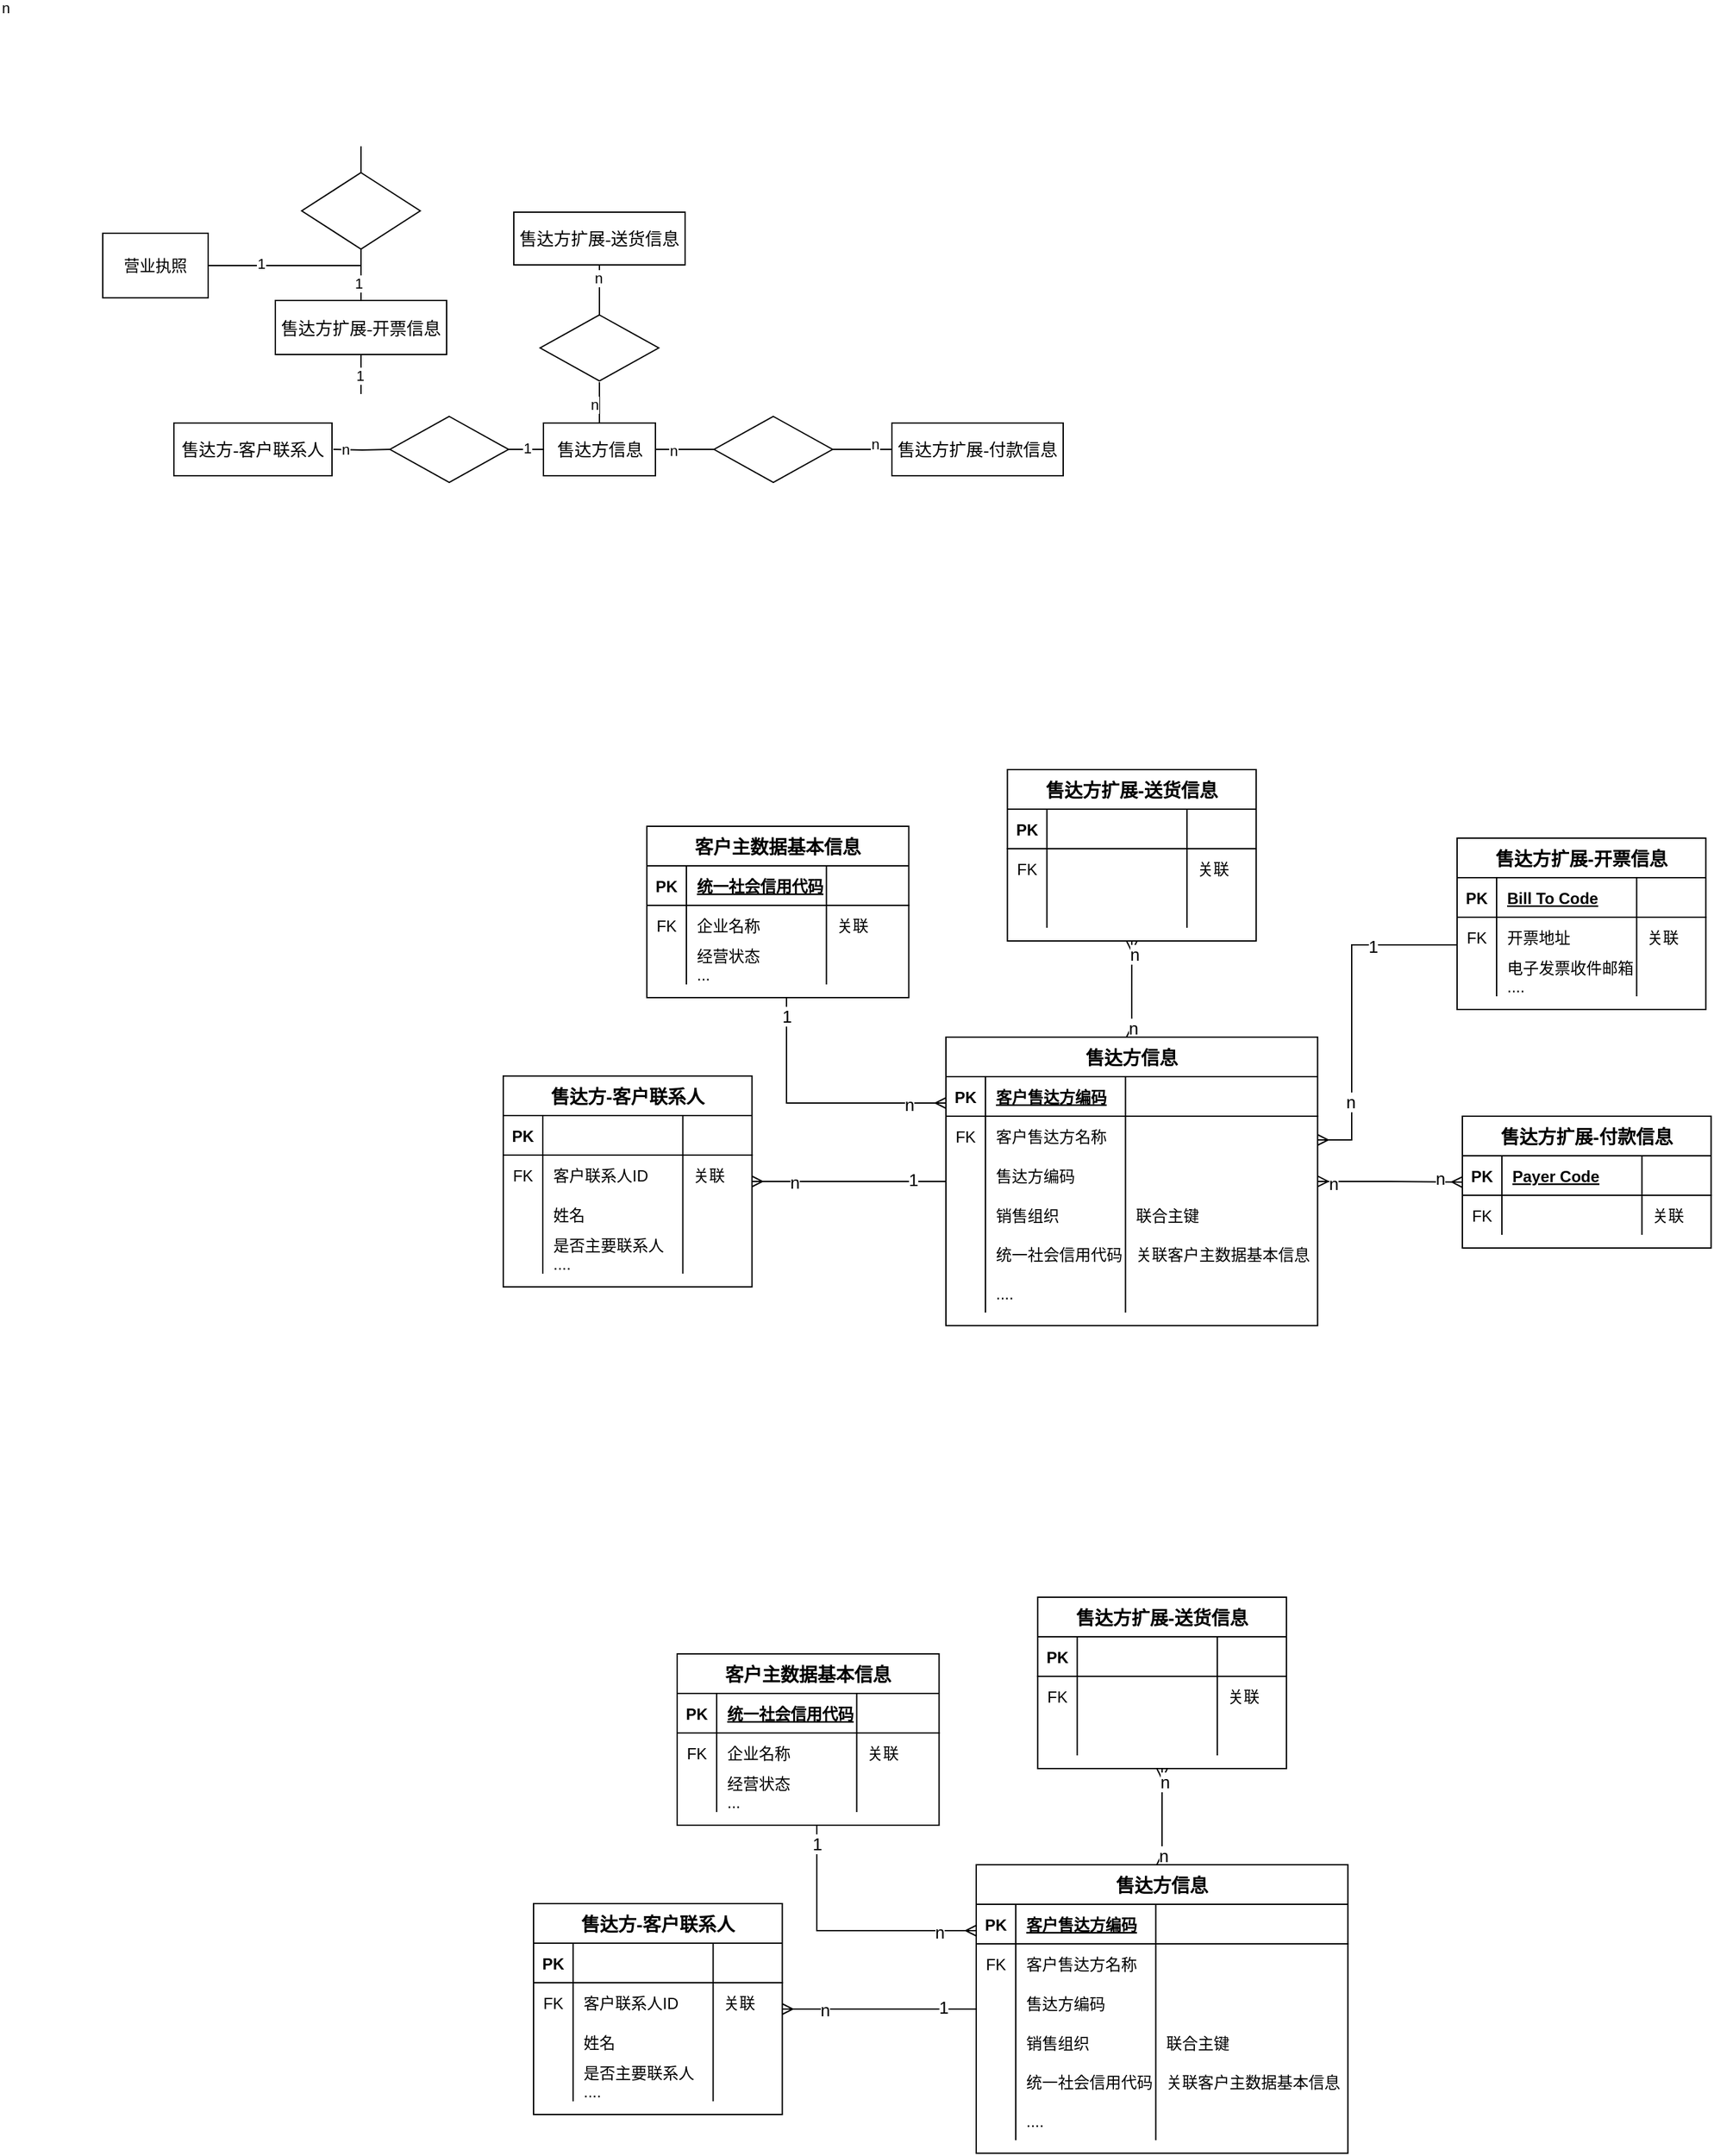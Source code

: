 <mxfile version="26.0.11">
  <diagram id="R2lEEEUBdFMjLlhIrx00" name="Page-1">
    <mxGraphModel dx="1973" dy="1767" grid="0" gridSize="10" guides="1" tooltips="1" connect="1" arrows="1" fold="1" page="1" pageScale="1" pageWidth="850" pageHeight="1100" math="0" shadow="0" extFonts="Permanent Marker^https://fonts.googleapis.com/css?family=Permanent+Marker">
      <root>
        <mxCell id="0" />
        <mxCell id="1" parent="0" />
        <mxCell id="QNsuvsoCij3lVUkGzLtA-30" style="rounded=0;orthogonalLoop=1;jettySize=auto;html=1;endArrow=none;startFill=0;" edge="1" parent="1" source="QNsuvsoCij3lVUkGzLtA-13">
          <mxGeometry relative="1" as="geometry">
            <mxPoint x="73" y="45.0" as="targetPoint" />
          </mxGeometry>
        </mxCell>
        <mxCell id="QNsuvsoCij3lVUkGzLtA-45" value="n" style="edgeLabel;html=1;align=center;verticalAlign=middle;resizable=0;points=[];" vertex="1" connectable="0" parent="QNsuvsoCij3lVUkGzLtA-30">
          <mxGeometry x="-0.075" y="4" relative="1" as="geometry">
            <mxPoint as="offset" />
          </mxGeometry>
        </mxCell>
        <mxCell id="QNsuvsoCij3lVUkGzLtA-32" style="edgeStyle=orthogonalEdgeStyle;rounded=0;orthogonalLoop=1;jettySize=auto;html=1;exitX=0;exitY=0.5;exitDx=0;exitDy=0;entryX=1;entryY=0.5;entryDx=0;entryDy=0;endArrow=none;startFill=0;" edge="1" parent="1" source="QNsuvsoCij3lVUkGzLtA-13" target="QNsuvsoCij3lVUkGzLtA-21">
          <mxGeometry relative="1" as="geometry" />
        </mxCell>
        <mxCell id="QNsuvsoCij3lVUkGzLtA-41" value="1" style="edgeLabel;html=1;align=center;verticalAlign=middle;resizable=0;points=[];" vertex="1" connectable="0" parent="QNsuvsoCij3lVUkGzLtA-32">
          <mxGeometry x="-0.006" y="-1" relative="1" as="geometry">
            <mxPoint as="offset" />
          </mxGeometry>
        </mxCell>
        <mxCell id="QNsuvsoCij3lVUkGzLtA-13" value="&lt;p style=&quot;margin-top: 0pt; margin-bottom: 0pt; margin-left: 0in; direction: ltr; unicode-bidi: embed; word-break: normal;&quot;&gt;&lt;span style=&quot;font-family: 微軟正黑體;&quot;&gt;售达方信息&lt;/span&gt;&lt;/p&gt;" style="whiteSpace=wrap;html=1;fontSize=13;" vertex="1" parent="1">
          <mxGeometry x="30.5" y="76" width="85" height="40" as="geometry" />
        </mxCell>
        <mxCell id="QNsuvsoCij3lVUkGzLtA-38" value="" style="edgeStyle=orthogonalEdgeStyle;rounded=0;orthogonalLoop=1;jettySize=auto;html=1;endArrow=none;startFill=0;exitX=0.5;exitY=1;exitDx=0;exitDy=0;" edge="1" parent="1" source="QNsuvsoCij3lVUkGzLtA-19" target="QNsuvsoCij3lVUkGzLtA-37">
          <mxGeometry relative="1" as="geometry">
            <Array as="points">
              <mxPoint x="-108" y="54" />
              <mxPoint x="-108" y="54" />
            </Array>
          </mxGeometry>
        </mxCell>
        <mxCell id="QNsuvsoCij3lVUkGzLtA-39" value="1" style="edgeLabel;html=1;align=center;verticalAlign=middle;resizable=0;points=[];" vertex="1" connectable="0" parent="QNsuvsoCij3lVUkGzLtA-38">
          <mxGeometry x="-0.64" y="1" relative="1" as="geometry">
            <mxPoint as="offset" />
          </mxGeometry>
        </mxCell>
        <mxCell id="QNsuvsoCij3lVUkGzLtA-40" value="1" style="edgeLabel;html=1;align=center;verticalAlign=middle;resizable=0;points=[];" vertex="1" connectable="0" parent="QNsuvsoCij3lVUkGzLtA-38">
          <mxGeometry x="0.672" y="-2" relative="1" as="geometry">
            <mxPoint as="offset" />
          </mxGeometry>
        </mxCell>
        <mxCell id="QNsuvsoCij3lVUkGzLtA-14" value="&lt;p style=&quot;margin-top: 0pt; margin-bottom: 0pt; margin-left: 0in; direction: ltr; unicode-bidi: embed; word-break: normal;&quot;&gt;&lt;span style=&quot;font-family: 微軟正黑體;&quot;&gt;售达方扩展-付款信息&lt;/span&gt;&lt;/p&gt;" style="whiteSpace=wrap;html=1;fontSize=13;" vertex="1" parent="1">
          <mxGeometry x="295" y="76" width="130" height="40" as="geometry" />
        </mxCell>
        <mxCell id="QNsuvsoCij3lVUkGzLtA-33" value="" style="edgeStyle=orthogonalEdgeStyle;rounded=0;orthogonalLoop=1;jettySize=auto;html=1;endArrow=none;startFill=0;" edge="1" parent="1" target="QNsuvsoCij3lVUkGzLtA-21">
          <mxGeometry relative="1" as="geometry">
            <mxPoint x="-129" y="96" as="sourcePoint" />
          </mxGeometry>
        </mxCell>
        <mxCell id="QNsuvsoCij3lVUkGzLtA-42" value="n" style="edgeLabel;html=1;align=center;verticalAlign=middle;resizable=0;points=[];" vertex="1" connectable="0" parent="QNsuvsoCij3lVUkGzLtA-33">
          <mxGeometry x="-0.612" relative="1" as="geometry">
            <mxPoint as="offset" />
          </mxGeometry>
        </mxCell>
        <mxCell id="QNsuvsoCij3lVUkGzLtA-16" value="&lt;p style=&quot;margin-top: 0pt; margin-bottom: 0pt; margin-left: 0in; direction: ltr; unicode-bidi: embed; word-break: normal;&quot;&gt;&lt;span style=&quot;font-family: 微軟正黑體;&quot;&gt;售达方&lt;/span&gt;&lt;span style=&quot;font-family: 微軟正黑體; background-color: transparent; color: light-dark(rgb(0, 0, 0), rgb(255, 255, 255));&quot;&gt;-客户联系人&lt;/span&gt;&lt;/p&gt;" style="whiteSpace=wrap;html=1;fontSize=13;strokeColor=default;" vertex="1" parent="1">
          <mxGeometry x="-250" y="76" width="120" height="40" as="geometry" />
        </mxCell>
        <mxCell id="QNsuvsoCij3lVUkGzLtA-18" value="&lt;p style=&quot;margin-top: 0pt; margin-bottom: 0pt; margin-left: 0in; direction: ltr; unicode-bidi: embed; word-break: normal;&quot;&gt;&lt;span style=&quot;font-family: 微軟正黑體;&quot;&gt;售达方扩展-送货信息&lt;/span&gt;&lt;/p&gt;" style="whiteSpace=wrap;html=1;fontSize=13;" vertex="1" parent="1">
          <mxGeometry x="8" y="-84" width="130" height="40" as="geometry" />
        </mxCell>
        <mxCell id="QNsuvsoCij3lVUkGzLtA-35" value="" style="edgeStyle=orthogonalEdgeStyle;rounded=0;orthogonalLoop=1;jettySize=auto;html=1;endArrow=none;startFill=0;" edge="1" parent="1" source="QNsuvsoCij3lVUkGzLtA-19" target="QNsuvsoCij3lVUkGzLtA-23">
          <mxGeometry relative="1" as="geometry" />
        </mxCell>
        <mxCell id="QNsuvsoCij3lVUkGzLtA-44" value="1" style="edgeLabel;html=1;align=center;verticalAlign=middle;resizable=0;points=[];" vertex="1" connectable="0" parent="QNsuvsoCij3lVUkGzLtA-35">
          <mxGeometry x="-0.35" y="2" relative="1" as="geometry">
            <mxPoint as="offset" />
          </mxGeometry>
        </mxCell>
        <mxCell id="QNsuvsoCij3lVUkGzLtA-19" value="&lt;p style=&quot;margin-top: 0pt; margin-bottom: 0pt; margin-left: 0in; direction: ltr; unicode-bidi: embed; word-break: normal;&quot;&gt;&lt;span style=&quot;font-family: 微軟正黑體;&quot;&gt;售达方扩展-开票信息&lt;/span&gt;&lt;/p&gt;" style="whiteSpace=wrap;html=1;fontSize=13;" vertex="1" parent="1">
          <mxGeometry x="-173" y="-17" width="130" height="41" as="geometry" />
        </mxCell>
        <mxCell id="QNsuvsoCij3lVUkGzLtA-20" value="" style="rhombus;whiteSpace=wrap;html=1;" vertex="1" parent="1">
          <mxGeometry x="160" y="71" width="90" height="50" as="geometry" />
        </mxCell>
        <mxCell id="QNsuvsoCij3lVUkGzLtA-21" value="" style="rhombus;whiteSpace=wrap;html=1;" vertex="1" parent="1">
          <mxGeometry x="-86" y="71" width="90" height="50" as="geometry" />
        </mxCell>
        <mxCell id="QNsuvsoCij3lVUkGzLtA-31" style="edgeStyle=orthogonalEdgeStyle;rounded=0;orthogonalLoop=1;jettySize=auto;html=1;exitX=0.5;exitY=0;exitDx=0;exitDy=0;strokeColor=default;endArrow=none;startFill=0;" edge="1" parent="1" source="QNsuvsoCij3lVUkGzLtA-22" target="QNsuvsoCij3lVUkGzLtA-18">
          <mxGeometry relative="1" as="geometry" />
        </mxCell>
        <mxCell id="QNsuvsoCij3lVUkGzLtA-46" value="n" style="edgeLabel;html=1;align=center;verticalAlign=middle;resizable=0;points=[];" vertex="1" connectable="0" parent="QNsuvsoCij3lVUkGzLtA-31">
          <mxGeometry x="0.54" y="1" relative="1" as="geometry">
            <mxPoint as="offset" />
          </mxGeometry>
        </mxCell>
        <mxCell id="QNsuvsoCij3lVUkGzLtA-22" value="" style="rhombus;whiteSpace=wrap;html=1;" vertex="1" parent="1">
          <mxGeometry x="28" y="-6" width="90" height="50" as="geometry" />
        </mxCell>
        <mxCell id="QNsuvsoCij3lVUkGzLtA-34" value="" style="edgeStyle=orthogonalEdgeStyle;rounded=0;orthogonalLoop=1;jettySize=auto;html=1;endArrow=none;startFill=0;" edge="1" parent="1" source="QNsuvsoCij3lVUkGzLtA-23">
          <mxGeometry relative="1" as="geometry">
            <mxPoint x="-108" y="-130" as="targetPoint" />
          </mxGeometry>
        </mxCell>
        <mxCell id="QNsuvsoCij3lVUkGzLtA-43" value="n" style="edgeLabel;html=1;align=center;verticalAlign=middle;resizable=0;points=[];" vertex="1" connectable="0" parent="QNsuvsoCij3lVUkGzLtA-34">
          <mxGeometry x="0.674" y="1" relative="1" as="geometry">
            <mxPoint x="-272" y="-105" as="offset" />
          </mxGeometry>
        </mxCell>
        <mxCell id="QNsuvsoCij3lVUkGzLtA-23" value="" style="rhombus;whiteSpace=wrap;html=1;" vertex="1" parent="1">
          <mxGeometry x="-153" y="-114" width="90" height="58" as="geometry" />
        </mxCell>
        <mxCell id="QNsuvsoCij3lVUkGzLtA-28" value="" style="endArrow=none;html=1;rounded=0;exitX=1;exitY=0.5;exitDx=0;exitDy=0;entryX=0;entryY=0.5;entryDx=0;entryDy=0;" edge="1" parent="1" source="QNsuvsoCij3lVUkGzLtA-20" target="QNsuvsoCij3lVUkGzLtA-14">
          <mxGeometry width="50" height="50" relative="1" as="geometry">
            <mxPoint x="230" y="208" as="sourcePoint" />
            <mxPoint x="280" y="158" as="targetPoint" />
          </mxGeometry>
        </mxCell>
        <mxCell id="QNsuvsoCij3lVUkGzLtA-48" value="n" style="edgeLabel;html=1;align=center;verticalAlign=middle;resizable=0;points=[];" vertex="1" connectable="0" parent="QNsuvsoCij3lVUkGzLtA-28">
          <mxGeometry x="0.393" y="4" relative="1" as="geometry">
            <mxPoint as="offset" />
          </mxGeometry>
        </mxCell>
        <mxCell id="QNsuvsoCij3lVUkGzLtA-29" value="" style="endArrow=none;html=1;rounded=0;entryX=0;entryY=0.5;entryDx=0;entryDy=0;exitX=1;exitY=0.5;exitDx=0;exitDy=0;" edge="1" parent="1" source="QNsuvsoCij3lVUkGzLtA-13" target="QNsuvsoCij3lVUkGzLtA-20">
          <mxGeometry width="50" height="50" relative="1" as="geometry">
            <mxPoint x="115" y="93" as="sourcePoint" />
            <mxPoint x="158" y="92.5" as="targetPoint" />
          </mxGeometry>
        </mxCell>
        <mxCell id="QNsuvsoCij3lVUkGzLtA-47" value="n" style="edgeLabel;html=1;align=center;verticalAlign=middle;resizable=0;points=[];" vertex="1" connectable="0" parent="QNsuvsoCij3lVUkGzLtA-29">
          <mxGeometry x="-0.423" y="-1" relative="1" as="geometry">
            <mxPoint as="offset" />
          </mxGeometry>
        </mxCell>
        <mxCell id="QNsuvsoCij3lVUkGzLtA-37" value="营业执照" style="whiteSpace=wrap;html=1;fontSize=12;" vertex="1" parent="1">
          <mxGeometry x="-304" y="-68" width="80" height="49" as="geometry" />
        </mxCell>
        <mxCell id="QNsuvsoCij3lVUkGzLtA-94" value="" style="edgeStyle=orthogonalEdgeStyle;rounded=0;orthogonalLoop=1;jettySize=auto;html=1;startArrow=ERmany;startFill=0;endArrow=ERmany;endFill=0;" edge="1" parent="1" source="QNsuvsoCij3lVUkGzLtA-51" target="QNsuvsoCij3lVUkGzLtA-81">
          <mxGeometry relative="1" as="geometry" />
        </mxCell>
        <mxCell id="QNsuvsoCij3lVUkGzLtA-145" value="n" style="edgeLabel;html=1;align=center;verticalAlign=middle;resizable=0;points=[];fontFamily=Helvetica;fontSize=13;fontColor=default;labelBackgroundColor=default;fillColor=none;gradientColor=none;" vertex="1" connectable="0" parent="QNsuvsoCij3lVUkGzLtA-94">
          <mxGeometry x="-0.811" y="-1" relative="1" as="geometry">
            <mxPoint as="offset" />
          </mxGeometry>
        </mxCell>
        <mxCell id="QNsuvsoCij3lVUkGzLtA-146" value="n" style="edgeLabel;html=1;align=center;verticalAlign=middle;resizable=0;points=[];fontSize=13;" vertex="1" connectable="0" parent="QNsuvsoCij3lVUkGzLtA-94">
          <mxGeometry x="0.739" y="-2" relative="1" as="geometry">
            <mxPoint as="offset" />
          </mxGeometry>
        </mxCell>
        <mxCell id="QNsuvsoCij3lVUkGzLtA-108" value="" style="edgeStyle=orthogonalEdgeStyle;rounded=0;orthogonalLoop=1;jettySize=auto;html=1;endArrow=ERmany;endFill=0;startArrow=ERmany;startFill=0;" edge="1" parent="1" source="QNsuvsoCij3lVUkGzLtA-51" target="QNsuvsoCij3lVUkGzLtA-95">
          <mxGeometry relative="1" as="geometry" />
        </mxCell>
        <mxCell id="QNsuvsoCij3lVUkGzLtA-147" value="n" style="edgeLabel;html=1;align=center;verticalAlign=middle;resizable=0;points=[];fontFamily=Helvetica;fontSize=13;fontColor=default;labelBackgroundColor=default;fillColor=none;gradientColor=none;" vertex="1" connectable="0" parent="QNsuvsoCij3lVUkGzLtA-108">
          <mxGeometry x="-0.787" y="-2" relative="1" as="geometry">
            <mxPoint y="-1" as="offset" />
          </mxGeometry>
        </mxCell>
        <mxCell id="QNsuvsoCij3lVUkGzLtA-148" value="n" style="edgeLabel;html=1;align=center;verticalAlign=middle;resizable=0;points=[];fontFamily=Helvetica;fontSize=13;fontColor=default;labelBackgroundColor=default;fillColor=none;gradientColor=none;" vertex="1" connectable="0" parent="QNsuvsoCij3lVUkGzLtA-108">
          <mxGeometry x="0.681" y="3" relative="1" as="geometry">
            <mxPoint as="offset" />
          </mxGeometry>
        </mxCell>
        <mxCell id="QNsuvsoCij3lVUkGzLtA-126" value="" style="edgeStyle=orthogonalEdgeStyle;rounded=0;orthogonalLoop=1;jettySize=auto;html=1;endArrow=ERmany;endFill=0;" edge="1" parent="1" source="QNsuvsoCij3lVUkGzLtA-51" target="QNsuvsoCij3lVUkGzLtA-113">
          <mxGeometry relative="1" as="geometry" />
        </mxCell>
        <mxCell id="QNsuvsoCij3lVUkGzLtA-141" value="1" style="edgeLabel;html=1;align=center;verticalAlign=middle;resizable=0;points=[];fontFamily=Helvetica;fontSize=13;fontColor=default;labelBackgroundColor=default;fillColor=none;gradientColor=none;" vertex="1" connectable="0" parent="QNsuvsoCij3lVUkGzLtA-126">
          <mxGeometry x="-0.662" y="-2" relative="1" as="geometry">
            <mxPoint as="offset" />
          </mxGeometry>
        </mxCell>
        <mxCell id="QNsuvsoCij3lVUkGzLtA-142" value="n" style="edgeLabel;html=1;align=center;verticalAlign=middle;resizable=0;points=[];fontFamily=Helvetica;fontSize=13;fontColor=default;labelBackgroundColor=default;fillColor=none;gradientColor=none;" vertex="1" connectable="0" parent="QNsuvsoCij3lVUkGzLtA-126">
          <mxGeometry x="0.567" relative="1" as="geometry">
            <mxPoint as="offset" />
          </mxGeometry>
        </mxCell>
        <mxCell id="QNsuvsoCij3lVUkGzLtA-140" value="" style="edgeStyle=orthogonalEdgeStyle;rounded=0;orthogonalLoop=1;jettySize=auto;html=1;endArrow=none;startFill=0;startArrow=ERmany;" edge="1" parent="1" source="QNsuvsoCij3lVUkGzLtA-51" target="QNsuvsoCij3lVUkGzLtA-127">
          <mxGeometry relative="1" as="geometry">
            <Array as="points">
              <mxPoint x="644" y="620" />
              <mxPoint x="644" y="472" />
            </Array>
          </mxGeometry>
        </mxCell>
        <mxCell id="QNsuvsoCij3lVUkGzLtA-143" value="n" style="edgeLabel;html=1;align=center;verticalAlign=middle;resizable=0;points=[];fontFamily=Helvetica;fontSize=13;fontColor=default;labelBackgroundColor=default;fillColor=none;gradientColor=none;" vertex="1" connectable="0" parent="QNsuvsoCij3lVUkGzLtA-140">
          <mxGeometry x="-0.567" y="1" relative="1" as="geometry">
            <mxPoint as="offset" />
          </mxGeometry>
        </mxCell>
        <mxCell id="QNsuvsoCij3lVUkGzLtA-144" value="1" style="edgeLabel;html=1;align=center;verticalAlign=middle;resizable=0;points=[];fontFamily=Helvetica;fontSize=13;fontColor=default;labelBackgroundColor=default;fillColor=none;gradientColor=none;" vertex="1" connectable="0" parent="QNsuvsoCij3lVUkGzLtA-140">
          <mxGeometry x="0.496" y="-1" relative="1" as="geometry">
            <mxPoint as="offset" />
          </mxGeometry>
        </mxCell>
        <mxCell id="QNsuvsoCij3lVUkGzLtA-182" value="" style="edgeStyle=orthogonalEdgeStyle;rounded=0;orthogonalLoop=1;jettySize=auto;html=1;endArrow=none;startFill=0;startArrow=ERmany;" edge="1" parent="1" source="QNsuvsoCij3lVUkGzLtA-51" target="QNsuvsoCij3lVUkGzLtA-161">
          <mxGeometry relative="1" as="geometry">
            <Array as="points">
              <mxPoint x="215" y="592" />
            </Array>
          </mxGeometry>
        </mxCell>
        <mxCell id="QNsuvsoCij3lVUkGzLtA-187" value="1" style="edgeLabel;html=1;align=center;verticalAlign=middle;resizable=0;points=[];fontSize=13;" vertex="1" connectable="0" parent="QNsuvsoCij3lVUkGzLtA-182">
          <mxGeometry x="0.866" relative="1" as="geometry">
            <mxPoint as="offset" />
          </mxGeometry>
        </mxCell>
        <mxCell id="QNsuvsoCij3lVUkGzLtA-188" value="n" style="edgeLabel;html=1;align=center;verticalAlign=middle;resizable=0;points=[];fontSize=13;" vertex="1" connectable="0" parent="QNsuvsoCij3lVUkGzLtA-182">
          <mxGeometry x="-0.721" y="1" relative="1" as="geometry">
            <mxPoint as="offset" />
          </mxGeometry>
        </mxCell>
        <mxCell id="QNsuvsoCij3lVUkGzLtA-51" value="售达方信息" style="shape=table;startSize=30;container=1;collapsible=1;childLayout=tableLayout;fixedRows=1;rowLines=0;fontStyle=1;align=center;resizeLast=1;fontSize=14;" vertex="1" parent="1">
          <mxGeometry x="336" y="542" width="282.125" height="218.917" as="geometry" />
        </mxCell>
        <mxCell id="QNsuvsoCij3lVUkGzLtA-52" value="" style="shape=partialRectangle;collapsible=0;dropTarget=0;pointerEvents=0;fillColor=none;points=[[0,0.5],[1,0.5]];portConstraint=eastwest;top=0;left=0;right=0;bottom=1;" vertex="1" parent="QNsuvsoCij3lVUkGzLtA-51">
          <mxGeometry y="30" width="282.125" height="30" as="geometry" />
        </mxCell>
        <mxCell id="QNsuvsoCij3lVUkGzLtA-53" value="PK" style="shape=partialRectangle;overflow=hidden;connectable=0;fillColor=none;top=0;left=0;bottom=0;right=0;fontStyle=1;" vertex="1" parent="QNsuvsoCij3lVUkGzLtA-52">
          <mxGeometry width="30" height="30" as="geometry">
            <mxRectangle width="30" height="30" as="alternateBounds" />
          </mxGeometry>
        </mxCell>
        <mxCell id="QNsuvsoCij3lVUkGzLtA-54" value="客户售达方编码" style="shape=partialRectangle;overflow=hidden;connectable=0;fillColor=none;top=0;left=0;bottom=0;right=0;align=left;spacingLeft=6;fontStyle=5;" vertex="1" parent="QNsuvsoCij3lVUkGzLtA-52">
          <mxGeometry x="30" width="106.292" height="30" as="geometry">
            <mxRectangle width="106.292" height="30" as="alternateBounds" />
          </mxGeometry>
        </mxCell>
        <mxCell id="QNsuvsoCij3lVUkGzLtA-78" style="shape=partialRectangle;overflow=hidden;connectable=0;fillColor=none;top=0;left=0;bottom=0;right=0;align=left;spacingLeft=6;fontStyle=5;" vertex="1" parent="QNsuvsoCij3lVUkGzLtA-52">
          <mxGeometry x="136.292" width="145.833" height="30" as="geometry">
            <mxRectangle width="145.833" height="30" as="alternateBounds" />
          </mxGeometry>
        </mxCell>
        <mxCell id="QNsuvsoCij3lVUkGzLtA-55" value="" style="shape=partialRectangle;collapsible=0;dropTarget=0;pointerEvents=0;fillColor=none;points=[[0,0.5],[1,0.5]];portConstraint=eastwest;top=0;left=0;right=0;bottom=0;" vertex="1" parent="QNsuvsoCij3lVUkGzLtA-51">
          <mxGeometry y="60" width="282.125" height="30" as="geometry" />
        </mxCell>
        <mxCell id="QNsuvsoCij3lVUkGzLtA-56" value="FK" style="shape=partialRectangle;overflow=hidden;connectable=0;fillColor=none;top=0;left=0;bottom=0;right=0;" vertex="1" parent="QNsuvsoCij3lVUkGzLtA-55">
          <mxGeometry width="30" height="30" as="geometry">
            <mxRectangle width="30" height="30" as="alternateBounds" />
          </mxGeometry>
        </mxCell>
        <mxCell id="QNsuvsoCij3lVUkGzLtA-57" value="客户售达方名称" style="shape=partialRectangle;overflow=hidden;connectable=0;fillColor=none;top=0;left=0;bottom=0;right=0;align=left;spacingLeft=6;" vertex="1" parent="QNsuvsoCij3lVUkGzLtA-55">
          <mxGeometry x="30" width="106.292" height="30" as="geometry">
            <mxRectangle width="106.292" height="30" as="alternateBounds" />
          </mxGeometry>
        </mxCell>
        <mxCell id="QNsuvsoCij3lVUkGzLtA-79" value="" style="shape=partialRectangle;overflow=hidden;connectable=0;fillColor=none;top=0;left=0;bottom=0;right=0;align=left;spacingLeft=6;" vertex="1" parent="QNsuvsoCij3lVUkGzLtA-55">
          <mxGeometry x="136.292" width="145.833" height="30" as="geometry">
            <mxRectangle width="145.833" height="30" as="alternateBounds" />
          </mxGeometry>
        </mxCell>
        <mxCell id="QNsuvsoCij3lVUkGzLtA-58" value="" style="shape=partialRectangle;collapsible=0;dropTarget=0;pointerEvents=0;fillColor=none;points=[[0,0.5],[1,0.5]];portConstraint=eastwest;top=0;left=0;right=0;bottom=0;" vertex="1" parent="QNsuvsoCij3lVUkGzLtA-51">
          <mxGeometry y="90" width="282.125" height="30" as="geometry" />
        </mxCell>
        <mxCell id="QNsuvsoCij3lVUkGzLtA-59" value="" style="shape=partialRectangle;overflow=hidden;connectable=0;fillColor=none;top=0;left=0;bottom=0;right=0;" vertex="1" parent="QNsuvsoCij3lVUkGzLtA-58">
          <mxGeometry width="30" height="30" as="geometry">
            <mxRectangle width="30" height="30" as="alternateBounds" />
          </mxGeometry>
        </mxCell>
        <mxCell id="QNsuvsoCij3lVUkGzLtA-60" value="售达方编码" style="shape=partialRectangle;overflow=hidden;connectable=0;fillColor=none;top=0;left=0;bottom=0;right=0;align=left;spacingLeft=6;" vertex="1" parent="QNsuvsoCij3lVUkGzLtA-58">
          <mxGeometry x="30" width="106.292" height="30" as="geometry">
            <mxRectangle width="106.292" height="30" as="alternateBounds" />
          </mxGeometry>
        </mxCell>
        <mxCell id="QNsuvsoCij3lVUkGzLtA-80" style="shape=partialRectangle;overflow=hidden;connectable=0;fillColor=none;top=0;left=0;bottom=0;right=0;align=left;spacingLeft=6;" vertex="1" parent="QNsuvsoCij3lVUkGzLtA-58">
          <mxGeometry x="136.292" width="145.833" height="30" as="geometry">
            <mxRectangle width="145.833" height="30" as="alternateBounds" />
          </mxGeometry>
        </mxCell>
        <mxCell id="QNsuvsoCij3lVUkGzLtA-157" style="shape=partialRectangle;collapsible=0;dropTarget=0;pointerEvents=0;fillColor=none;points=[[0,0.5],[1,0.5]];portConstraint=eastwest;top=0;left=0;right=0;bottom=0;" vertex="1" parent="QNsuvsoCij3lVUkGzLtA-51">
          <mxGeometry y="120" width="282.125" height="30" as="geometry" />
        </mxCell>
        <mxCell id="QNsuvsoCij3lVUkGzLtA-158" style="shape=partialRectangle;overflow=hidden;connectable=0;fillColor=none;top=0;left=0;bottom=0;right=0;" vertex="1" parent="QNsuvsoCij3lVUkGzLtA-157">
          <mxGeometry width="30" height="30" as="geometry">
            <mxRectangle width="30" height="30" as="alternateBounds" />
          </mxGeometry>
        </mxCell>
        <mxCell id="QNsuvsoCij3lVUkGzLtA-159" value="销售组织" style="shape=partialRectangle;overflow=hidden;connectable=0;fillColor=none;top=0;left=0;bottom=0;right=0;align=left;spacingLeft=6;" vertex="1" parent="QNsuvsoCij3lVUkGzLtA-157">
          <mxGeometry x="30" width="106.292" height="30" as="geometry">
            <mxRectangle width="106.292" height="30" as="alternateBounds" />
          </mxGeometry>
        </mxCell>
        <mxCell id="QNsuvsoCij3lVUkGzLtA-160" value="联合主键" style="shape=partialRectangle;overflow=hidden;connectable=0;fillColor=none;top=0;left=0;bottom=0;right=0;align=left;spacingLeft=6;" vertex="1" parent="QNsuvsoCij3lVUkGzLtA-157">
          <mxGeometry x="136.292" width="145.833" height="30" as="geometry">
            <mxRectangle width="145.833" height="30" as="alternateBounds" />
          </mxGeometry>
        </mxCell>
        <mxCell id="QNsuvsoCij3lVUkGzLtA-153" style="shape=partialRectangle;collapsible=0;dropTarget=0;pointerEvents=0;fillColor=none;points=[[0,0.5],[1,0.5]];portConstraint=eastwest;top=0;left=0;right=0;bottom=0;" vertex="1" parent="QNsuvsoCij3lVUkGzLtA-51">
          <mxGeometry y="150" width="282.125" height="29" as="geometry" />
        </mxCell>
        <mxCell id="QNsuvsoCij3lVUkGzLtA-154" style="shape=partialRectangle;overflow=hidden;connectable=0;fillColor=none;top=0;left=0;bottom=0;right=0;" vertex="1" parent="QNsuvsoCij3lVUkGzLtA-153">
          <mxGeometry width="30" height="29" as="geometry">
            <mxRectangle width="30" height="29" as="alternateBounds" />
          </mxGeometry>
        </mxCell>
        <mxCell id="QNsuvsoCij3lVUkGzLtA-155" value="统一社会信用代码" style="shape=partialRectangle;overflow=hidden;connectable=0;fillColor=none;top=0;left=0;bottom=0;right=0;align=left;spacingLeft=6;" vertex="1" parent="QNsuvsoCij3lVUkGzLtA-153">
          <mxGeometry x="30" width="106.292" height="29" as="geometry">
            <mxRectangle width="106.292" height="29" as="alternateBounds" />
          </mxGeometry>
        </mxCell>
        <mxCell id="QNsuvsoCij3lVUkGzLtA-156" value="关联客户主数据基本信息" style="shape=partialRectangle;overflow=hidden;connectable=0;fillColor=none;top=0;left=0;bottom=0;right=0;align=left;spacingLeft=6;" vertex="1" parent="QNsuvsoCij3lVUkGzLtA-153">
          <mxGeometry x="136.292" width="145.833" height="29" as="geometry">
            <mxRectangle width="145.833" height="29" as="alternateBounds" />
          </mxGeometry>
        </mxCell>
        <mxCell id="QNsuvsoCij3lVUkGzLtA-183" style="shape=partialRectangle;collapsible=0;dropTarget=0;pointerEvents=0;fillColor=none;points=[[0,0.5],[1,0.5]];portConstraint=eastwest;top=0;left=0;right=0;bottom=0;" vertex="1" parent="QNsuvsoCij3lVUkGzLtA-51">
          <mxGeometry y="179" width="282.125" height="30" as="geometry" />
        </mxCell>
        <mxCell id="QNsuvsoCij3lVUkGzLtA-184" style="shape=partialRectangle;overflow=hidden;connectable=0;fillColor=none;top=0;left=0;bottom=0;right=0;" vertex="1" parent="QNsuvsoCij3lVUkGzLtA-183">
          <mxGeometry width="30" height="30" as="geometry">
            <mxRectangle width="30" height="30" as="alternateBounds" />
          </mxGeometry>
        </mxCell>
        <mxCell id="QNsuvsoCij3lVUkGzLtA-185" value="...." style="shape=partialRectangle;overflow=hidden;connectable=0;fillColor=none;top=0;left=0;bottom=0;right=0;align=left;spacingLeft=6;" vertex="1" parent="QNsuvsoCij3lVUkGzLtA-183">
          <mxGeometry x="30" width="106.292" height="30" as="geometry">
            <mxRectangle width="106.292" height="30" as="alternateBounds" />
          </mxGeometry>
        </mxCell>
        <mxCell id="QNsuvsoCij3lVUkGzLtA-186" style="shape=partialRectangle;overflow=hidden;connectable=0;fillColor=none;top=0;left=0;bottom=0;right=0;align=left;spacingLeft=6;" vertex="1" parent="QNsuvsoCij3lVUkGzLtA-183">
          <mxGeometry x="136.292" width="145.833" height="30" as="geometry">
            <mxRectangle width="145.833" height="30" as="alternateBounds" />
          </mxGeometry>
        </mxCell>
        <mxCell id="QNsuvsoCij3lVUkGzLtA-81" value="售达方扩展-送货信息" style="shape=table;startSize=30;container=1;collapsible=1;childLayout=tableLayout;fixedRows=1;rowLines=0;fontStyle=1;align=center;resizeLast=1;fontSize=14;" vertex="1" parent="1">
          <mxGeometry x="382.67" y="339" width="188.792" height="130" as="geometry" />
        </mxCell>
        <mxCell id="QNsuvsoCij3lVUkGzLtA-82" value="" style="shape=partialRectangle;collapsible=0;dropTarget=0;pointerEvents=0;fillColor=none;points=[[0,0.5],[1,0.5]];portConstraint=eastwest;top=0;left=0;right=0;bottom=1;" vertex="1" parent="QNsuvsoCij3lVUkGzLtA-81">
          <mxGeometry y="30" width="188.792" height="30" as="geometry" />
        </mxCell>
        <mxCell id="QNsuvsoCij3lVUkGzLtA-83" value="PK" style="shape=partialRectangle;overflow=hidden;connectable=0;fillColor=none;top=0;left=0;bottom=0;right=0;fontStyle=1;" vertex="1" parent="QNsuvsoCij3lVUkGzLtA-82">
          <mxGeometry width="30" height="30" as="geometry">
            <mxRectangle width="30" height="30" as="alternateBounds" />
          </mxGeometry>
        </mxCell>
        <mxCell id="QNsuvsoCij3lVUkGzLtA-84" value="" style="shape=partialRectangle;overflow=hidden;connectable=0;fillColor=none;top=0;left=0;bottom=0;right=0;align=left;spacingLeft=6;fontStyle=1;" vertex="1" parent="QNsuvsoCij3lVUkGzLtA-82">
          <mxGeometry x="30" width="106.292" height="30" as="geometry">
            <mxRectangle width="106.292" height="30" as="alternateBounds" />
          </mxGeometry>
        </mxCell>
        <mxCell id="QNsuvsoCij3lVUkGzLtA-85" style="shape=partialRectangle;overflow=hidden;connectable=0;fillColor=none;top=0;left=0;bottom=0;right=0;align=left;spacingLeft=6;fontStyle=5;" vertex="1" parent="QNsuvsoCij3lVUkGzLtA-82">
          <mxGeometry x="136.292" width="52.5" height="30" as="geometry">
            <mxRectangle width="52.5" height="30" as="alternateBounds" />
          </mxGeometry>
        </mxCell>
        <mxCell id="QNsuvsoCij3lVUkGzLtA-86" value="" style="shape=partialRectangle;collapsible=0;dropTarget=0;pointerEvents=0;fillColor=none;points=[[0,0.5],[1,0.5]];portConstraint=eastwest;top=0;left=0;right=0;bottom=0;" vertex="1" parent="QNsuvsoCij3lVUkGzLtA-81">
          <mxGeometry y="60" width="188.792" height="30" as="geometry" />
        </mxCell>
        <mxCell id="QNsuvsoCij3lVUkGzLtA-87" value="FK" style="shape=partialRectangle;overflow=hidden;connectable=0;fillColor=none;top=0;left=0;bottom=0;right=0;" vertex="1" parent="QNsuvsoCij3lVUkGzLtA-86">
          <mxGeometry width="30" height="30" as="geometry">
            <mxRectangle width="30" height="30" as="alternateBounds" />
          </mxGeometry>
        </mxCell>
        <mxCell id="QNsuvsoCij3lVUkGzLtA-88" value="" style="shape=partialRectangle;overflow=hidden;connectable=0;fillColor=none;top=0;left=0;bottom=0;right=0;align=left;spacingLeft=6;" vertex="1" parent="QNsuvsoCij3lVUkGzLtA-86">
          <mxGeometry x="30" width="106.292" height="30" as="geometry">
            <mxRectangle width="106.292" height="30" as="alternateBounds" />
          </mxGeometry>
        </mxCell>
        <mxCell id="QNsuvsoCij3lVUkGzLtA-89" value="关联" style="shape=partialRectangle;overflow=hidden;connectable=0;fillColor=none;top=0;left=0;bottom=0;right=0;align=left;spacingLeft=6;" vertex="1" parent="QNsuvsoCij3lVUkGzLtA-86">
          <mxGeometry x="136.292" width="52.5" height="30" as="geometry">
            <mxRectangle width="52.5" height="30" as="alternateBounds" />
          </mxGeometry>
        </mxCell>
        <mxCell id="QNsuvsoCij3lVUkGzLtA-90" value="" style="shape=partialRectangle;collapsible=0;dropTarget=0;pointerEvents=0;fillColor=none;points=[[0,0.5],[1,0.5]];portConstraint=eastwest;top=0;left=0;right=0;bottom=0;" vertex="1" parent="QNsuvsoCij3lVUkGzLtA-81">
          <mxGeometry y="90" width="188.792" height="30" as="geometry" />
        </mxCell>
        <mxCell id="QNsuvsoCij3lVUkGzLtA-91" value="" style="shape=partialRectangle;overflow=hidden;connectable=0;fillColor=none;top=0;left=0;bottom=0;right=0;" vertex="1" parent="QNsuvsoCij3lVUkGzLtA-90">
          <mxGeometry width="30" height="30" as="geometry">
            <mxRectangle width="30" height="30" as="alternateBounds" />
          </mxGeometry>
        </mxCell>
        <mxCell id="QNsuvsoCij3lVUkGzLtA-92" value="" style="shape=partialRectangle;overflow=hidden;connectable=0;fillColor=none;top=0;left=0;bottom=0;right=0;align=left;spacingLeft=6;" vertex="1" parent="QNsuvsoCij3lVUkGzLtA-90">
          <mxGeometry x="30" width="106.292" height="30" as="geometry">
            <mxRectangle width="106.292" height="30" as="alternateBounds" />
          </mxGeometry>
        </mxCell>
        <mxCell id="QNsuvsoCij3lVUkGzLtA-93" style="shape=partialRectangle;overflow=hidden;connectable=0;fillColor=none;top=0;left=0;bottom=0;right=0;align=left;spacingLeft=6;" vertex="1" parent="QNsuvsoCij3lVUkGzLtA-90">
          <mxGeometry x="136.292" width="52.5" height="30" as="geometry">
            <mxRectangle width="52.5" height="30" as="alternateBounds" />
          </mxGeometry>
        </mxCell>
        <mxCell id="QNsuvsoCij3lVUkGzLtA-95" value="售达方扩展-付款信息" style="shape=table;startSize=30;container=1;collapsible=1;childLayout=tableLayout;fixedRows=1;rowLines=0;fontStyle=1;align=center;resizeLast=1;fontSize=14;" vertex="1" parent="1">
          <mxGeometry x="728.002" y="602" width="188.792" height="100" as="geometry" />
        </mxCell>
        <mxCell id="QNsuvsoCij3lVUkGzLtA-96" value="" style="shape=partialRectangle;collapsible=0;dropTarget=0;pointerEvents=0;fillColor=none;points=[[0,0.5],[1,0.5]];portConstraint=eastwest;top=0;left=0;right=0;bottom=1;" vertex="1" parent="QNsuvsoCij3lVUkGzLtA-95">
          <mxGeometry y="30" width="188.792" height="30" as="geometry" />
        </mxCell>
        <mxCell id="QNsuvsoCij3lVUkGzLtA-97" value="PK" style="shape=partialRectangle;overflow=hidden;connectable=0;fillColor=none;top=0;left=0;bottom=0;right=0;fontStyle=1;" vertex="1" parent="QNsuvsoCij3lVUkGzLtA-96">
          <mxGeometry width="30" height="30" as="geometry">
            <mxRectangle width="30" height="30" as="alternateBounds" />
          </mxGeometry>
        </mxCell>
        <mxCell id="QNsuvsoCij3lVUkGzLtA-98" value="Payer Code" style="shape=partialRectangle;overflow=hidden;connectable=0;fillColor=none;top=0;left=0;bottom=0;right=0;align=left;spacingLeft=6;fontStyle=5;" vertex="1" parent="QNsuvsoCij3lVUkGzLtA-96">
          <mxGeometry x="30" width="106.292" height="30" as="geometry">
            <mxRectangle width="106.292" height="30" as="alternateBounds" />
          </mxGeometry>
        </mxCell>
        <mxCell id="QNsuvsoCij3lVUkGzLtA-99" style="shape=partialRectangle;overflow=hidden;connectable=0;fillColor=none;top=0;left=0;bottom=0;right=0;align=left;spacingLeft=6;fontStyle=5;" vertex="1" parent="QNsuvsoCij3lVUkGzLtA-96">
          <mxGeometry x="136.292" width="52.5" height="30" as="geometry">
            <mxRectangle width="52.5" height="30" as="alternateBounds" />
          </mxGeometry>
        </mxCell>
        <mxCell id="QNsuvsoCij3lVUkGzLtA-100" value="" style="shape=partialRectangle;collapsible=0;dropTarget=0;pointerEvents=0;fillColor=none;points=[[0,0.5],[1,0.5]];portConstraint=eastwest;top=0;left=0;right=0;bottom=0;" vertex="1" parent="QNsuvsoCij3lVUkGzLtA-95">
          <mxGeometry y="60" width="188.792" height="30" as="geometry" />
        </mxCell>
        <mxCell id="QNsuvsoCij3lVUkGzLtA-101" value="FK" style="shape=partialRectangle;overflow=hidden;connectable=0;fillColor=none;top=0;left=0;bottom=0;right=0;" vertex="1" parent="QNsuvsoCij3lVUkGzLtA-100">
          <mxGeometry width="30" height="30" as="geometry">
            <mxRectangle width="30" height="30" as="alternateBounds" />
          </mxGeometry>
        </mxCell>
        <mxCell id="QNsuvsoCij3lVUkGzLtA-102" value="" style="shape=partialRectangle;overflow=hidden;connectable=0;fillColor=none;top=0;left=0;bottom=0;right=0;align=left;spacingLeft=6;" vertex="1" parent="QNsuvsoCij3lVUkGzLtA-100">
          <mxGeometry x="30" width="106.292" height="30" as="geometry">
            <mxRectangle width="106.292" height="30" as="alternateBounds" />
          </mxGeometry>
        </mxCell>
        <mxCell id="QNsuvsoCij3lVUkGzLtA-103" value="关联" style="shape=partialRectangle;overflow=hidden;connectable=0;fillColor=none;top=0;left=0;bottom=0;right=0;align=left;spacingLeft=6;" vertex="1" parent="QNsuvsoCij3lVUkGzLtA-100">
          <mxGeometry x="136.292" width="52.5" height="30" as="geometry">
            <mxRectangle width="52.5" height="30" as="alternateBounds" />
          </mxGeometry>
        </mxCell>
        <mxCell id="QNsuvsoCij3lVUkGzLtA-113" value="售达方-客户联系人" style="shape=table;startSize=30;container=1;collapsible=1;childLayout=tableLayout;fixedRows=1;rowLines=0;fontStyle=1;align=center;resizeLast=1;fontSize=14;" vertex="1" parent="1">
          <mxGeometry x="-0.002" y="571.46" width="188.792" height="160" as="geometry" />
        </mxCell>
        <mxCell id="QNsuvsoCij3lVUkGzLtA-114" value="" style="shape=partialRectangle;collapsible=0;dropTarget=0;pointerEvents=0;fillColor=none;points=[[0,0.5],[1,0.5]];portConstraint=eastwest;top=0;left=0;right=0;bottom=1;" vertex="1" parent="QNsuvsoCij3lVUkGzLtA-113">
          <mxGeometry y="30" width="188.792" height="30" as="geometry" />
        </mxCell>
        <mxCell id="QNsuvsoCij3lVUkGzLtA-115" value="PK" style="shape=partialRectangle;overflow=hidden;connectable=0;fillColor=none;top=0;left=0;bottom=0;right=0;fontStyle=1;" vertex="1" parent="QNsuvsoCij3lVUkGzLtA-114">
          <mxGeometry width="30" height="30" as="geometry">
            <mxRectangle width="30" height="30" as="alternateBounds" />
          </mxGeometry>
        </mxCell>
        <mxCell id="QNsuvsoCij3lVUkGzLtA-116" value="" style="shape=partialRectangle;overflow=hidden;connectable=0;fillColor=none;top=0;left=0;bottom=0;right=0;align=left;spacingLeft=6;fontStyle=1;" vertex="1" parent="QNsuvsoCij3lVUkGzLtA-114">
          <mxGeometry x="30" width="106.292" height="30" as="geometry">
            <mxRectangle width="106.292" height="30" as="alternateBounds" />
          </mxGeometry>
        </mxCell>
        <mxCell id="QNsuvsoCij3lVUkGzLtA-117" style="shape=partialRectangle;overflow=hidden;connectable=0;fillColor=none;top=0;left=0;bottom=0;right=0;align=left;spacingLeft=6;fontStyle=5;" vertex="1" parent="QNsuvsoCij3lVUkGzLtA-114">
          <mxGeometry x="136.292" width="52.5" height="30" as="geometry">
            <mxRectangle width="52.5" height="30" as="alternateBounds" />
          </mxGeometry>
        </mxCell>
        <mxCell id="QNsuvsoCij3lVUkGzLtA-118" value="" style="shape=partialRectangle;collapsible=0;dropTarget=0;pointerEvents=0;fillColor=none;points=[[0,0.5],[1,0.5]];portConstraint=eastwest;top=0;left=0;right=0;bottom=0;" vertex="1" parent="QNsuvsoCij3lVUkGzLtA-113">
          <mxGeometry y="60" width="188.792" height="30" as="geometry" />
        </mxCell>
        <mxCell id="QNsuvsoCij3lVUkGzLtA-119" value="FK" style="shape=partialRectangle;overflow=hidden;connectable=0;fillColor=none;top=0;left=0;bottom=0;right=0;" vertex="1" parent="QNsuvsoCij3lVUkGzLtA-118">
          <mxGeometry width="30" height="30" as="geometry">
            <mxRectangle width="30" height="30" as="alternateBounds" />
          </mxGeometry>
        </mxCell>
        <mxCell id="QNsuvsoCij3lVUkGzLtA-120" value="客户联系人ID" style="shape=partialRectangle;overflow=hidden;connectable=0;fillColor=none;top=0;left=0;bottom=0;right=0;align=left;spacingLeft=6;" vertex="1" parent="QNsuvsoCij3lVUkGzLtA-118">
          <mxGeometry x="30" width="106.292" height="30" as="geometry">
            <mxRectangle width="106.292" height="30" as="alternateBounds" />
          </mxGeometry>
        </mxCell>
        <mxCell id="QNsuvsoCij3lVUkGzLtA-121" value="关联" style="shape=partialRectangle;overflow=hidden;connectable=0;fillColor=none;top=0;left=0;bottom=0;right=0;align=left;spacingLeft=6;" vertex="1" parent="QNsuvsoCij3lVUkGzLtA-118">
          <mxGeometry x="136.292" width="52.5" height="30" as="geometry">
            <mxRectangle width="52.5" height="30" as="alternateBounds" />
          </mxGeometry>
        </mxCell>
        <mxCell id="QNsuvsoCij3lVUkGzLtA-122" value="" style="shape=partialRectangle;collapsible=0;dropTarget=0;pointerEvents=0;fillColor=none;points=[[0,0.5],[1,0.5]];portConstraint=eastwest;top=0;left=0;right=0;bottom=0;" vertex="1" parent="QNsuvsoCij3lVUkGzLtA-113">
          <mxGeometry y="90" width="188.792" height="30" as="geometry" />
        </mxCell>
        <mxCell id="QNsuvsoCij3lVUkGzLtA-123" value="" style="shape=partialRectangle;overflow=hidden;connectable=0;fillColor=none;top=0;left=0;bottom=0;right=0;" vertex="1" parent="QNsuvsoCij3lVUkGzLtA-122">
          <mxGeometry width="30" height="30" as="geometry">
            <mxRectangle width="30" height="30" as="alternateBounds" />
          </mxGeometry>
        </mxCell>
        <mxCell id="QNsuvsoCij3lVUkGzLtA-124" value="姓名" style="shape=partialRectangle;overflow=hidden;connectable=0;fillColor=none;top=0;left=0;bottom=0;right=0;align=left;spacingLeft=6;" vertex="1" parent="QNsuvsoCij3lVUkGzLtA-122">
          <mxGeometry x="30" width="106.292" height="30" as="geometry">
            <mxRectangle width="106.292" height="30" as="alternateBounds" />
          </mxGeometry>
        </mxCell>
        <mxCell id="QNsuvsoCij3lVUkGzLtA-125" style="shape=partialRectangle;overflow=hidden;connectable=0;fillColor=none;top=0;left=0;bottom=0;right=0;align=left;spacingLeft=6;" vertex="1" parent="QNsuvsoCij3lVUkGzLtA-122">
          <mxGeometry x="136.292" width="52.5" height="30" as="geometry">
            <mxRectangle width="52.5" height="30" as="alternateBounds" />
          </mxGeometry>
        </mxCell>
        <mxCell id="QNsuvsoCij3lVUkGzLtA-149" style="shape=partialRectangle;collapsible=0;dropTarget=0;pointerEvents=0;fillColor=none;points=[[0,0.5],[1,0.5]];portConstraint=eastwest;top=0;left=0;right=0;bottom=0;" vertex="1" parent="QNsuvsoCij3lVUkGzLtA-113">
          <mxGeometry y="120" width="188.792" height="30" as="geometry" />
        </mxCell>
        <mxCell id="QNsuvsoCij3lVUkGzLtA-150" style="shape=partialRectangle;overflow=hidden;connectable=0;fillColor=none;top=0;left=0;bottom=0;right=0;" vertex="1" parent="QNsuvsoCij3lVUkGzLtA-149">
          <mxGeometry width="30" height="30" as="geometry">
            <mxRectangle width="30" height="30" as="alternateBounds" />
          </mxGeometry>
        </mxCell>
        <mxCell id="QNsuvsoCij3lVUkGzLtA-151" value="是否主要联系人&#xa;...." style="shape=partialRectangle;overflow=hidden;connectable=0;fillColor=none;top=0;left=0;bottom=0;right=0;align=left;spacingLeft=6;" vertex="1" parent="QNsuvsoCij3lVUkGzLtA-149">
          <mxGeometry x="30" width="106.292" height="30" as="geometry">
            <mxRectangle width="106.292" height="30" as="alternateBounds" />
          </mxGeometry>
        </mxCell>
        <mxCell id="QNsuvsoCij3lVUkGzLtA-152" style="shape=partialRectangle;overflow=hidden;connectable=0;fillColor=none;top=0;left=0;bottom=0;right=0;align=left;spacingLeft=6;" vertex="1" parent="QNsuvsoCij3lVUkGzLtA-149">
          <mxGeometry x="136.292" width="52.5" height="30" as="geometry">
            <mxRectangle width="52.5" height="30" as="alternateBounds" />
          </mxGeometry>
        </mxCell>
        <mxCell id="QNsuvsoCij3lVUkGzLtA-127" value="售达方扩展-开票信息" style="shape=table;startSize=30;container=1;collapsible=1;childLayout=tableLayout;fixedRows=1;rowLines=0;fontStyle=1;align=center;resizeLast=1;fontSize=14;" vertex="1" parent="1">
          <mxGeometry x="724" y="391" width="188.792" height="130" as="geometry" />
        </mxCell>
        <mxCell id="QNsuvsoCij3lVUkGzLtA-128" value="" style="shape=partialRectangle;collapsible=0;dropTarget=0;pointerEvents=0;fillColor=none;points=[[0,0.5],[1,0.5]];portConstraint=eastwest;top=0;left=0;right=0;bottom=1;" vertex="1" parent="QNsuvsoCij3lVUkGzLtA-127">
          <mxGeometry y="30" width="188.792" height="30" as="geometry" />
        </mxCell>
        <mxCell id="QNsuvsoCij3lVUkGzLtA-129" value="PK" style="shape=partialRectangle;overflow=hidden;connectable=0;fillColor=none;top=0;left=0;bottom=0;right=0;fontStyle=1;" vertex="1" parent="QNsuvsoCij3lVUkGzLtA-128">
          <mxGeometry width="30" height="30" as="geometry">
            <mxRectangle width="30" height="30" as="alternateBounds" />
          </mxGeometry>
        </mxCell>
        <mxCell id="QNsuvsoCij3lVUkGzLtA-130" value="Bill To Code" style="shape=partialRectangle;overflow=hidden;connectable=0;fillColor=none;top=0;left=0;bottom=0;right=0;align=left;spacingLeft=6;fontStyle=5;" vertex="1" parent="QNsuvsoCij3lVUkGzLtA-128">
          <mxGeometry x="30" width="106.292" height="30" as="geometry">
            <mxRectangle width="106.292" height="30" as="alternateBounds" />
          </mxGeometry>
        </mxCell>
        <mxCell id="QNsuvsoCij3lVUkGzLtA-131" style="shape=partialRectangle;overflow=hidden;connectable=0;fillColor=none;top=0;left=0;bottom=0;right=0;align=left;spacingLeft=6;fontStyle=5;" vertex="1" parent="QNsuvsoCij3lVUkGzLtA-128">
          <mxGeometry x="136.292" width="52.5" height="30" as="geometry">
            <mxRectangle width="52.5" height="30" as="alternateBounds" />
          </mxGeometry>
        </mxCell>
        <mxCell id="QNsuvsoCij3lVUkGzLtA-132" value="" style="shape=partialRectangle;collapsible=0;dropTarget=0;pointerEvents=0;fillColor=none;points=[[0,0.5],[1,0.5]];portConstraint=eastwest;top=0;left=0;right=0;bottom=0;" vertex="1" parent="QNsuvsoCij3lVUkGzLtA-127">
          <mxGeometry y="60" width="188.792" height="30" as="geometry" />
        </mxCell>
        <mxCell id="QNsuvsoCij3lVUkGzLtA-133" value="FK" style="shape=partialRectangle;overflow=hidden;connectable=0;fillColor=none;top=0;left=0;bottom=0;right=0;" vertex="1" parent="QNsuvsoCij3lVUkGzLtA-132">
          <mxGeometry width="30" height="30" as="geometry">
            <mxRectangle width="30" height="30" as="alternateBounds" />
          </mxGeometry>
        </mxCell>
        <mxCell id="QNsuvsoCij3lVUkGzLtA-134" value="开票地址" style="shape=partialRectangle;overflow=hidden;connectable=0;fillColor=none;top=0;left=0;bottom=0;right=0;align=left;spacingLeft=6;" vertex="1" parent="QNsuvsoCij3lVUkGzLtA-132">
          <mxGeometry x="30" width="106.292" height="30" as="geometry">
            <mxRectangle width="106.292" height="30" as="alternateBounds" />
          </mxGeometry>
        </mxCell>
        <mxCell id="QNsuvsoCij3lVUkGzLtA-135" value="关联" style="shape=partialRectangle;overflow=hidden;connectable=0;fillColor=none;top=0;left=0;bottom=0;right=0;align=left;spacingLeft=6;" vertex="1" parent="QNsuvsoCij3lVUkGzLtA-132">
          <mxGeometry x="136.292" width="52.5" height="30" as="geometry">
            <mxRectangle width="52.5" height="30" as="alternateBounds" />
          </mxGeometry>
        </mxCell>
        <mxCell id="QNsuvsoCij3lVUkGzLtA-136" value="" style="shape=partialRectangle;collapsible=0;dropTarget=0;pointerEvents=0;fillColor=none;points=[[0,0.5],[1,0.5]];portConstraint=eastwest;top=0;left=0;right=0;bottom=0;" vertex="1" parent="QNsuvsoCij3lVUkGzLtA-127">
          <mxGeometry y="90" width="188.792" height="30" as="geometry" />
        </mxCell>
        <mxCell id="QNsuvsoCij3lVUkGzLtA-137" value="" style="shape=partialRectangle;overflow=hidden;connectable=0;fillColor=none;top=0;left=0;bottom=0;right=0;" vertex="1" parent="QNsuvsoCij3lVUkGzLtA-136">
          <mxGeometry width="30" height="30" as="geometry">
            <mxRectangle width="30" height="30" as="alternateBounds" />
          </mxGeometry>
        </mxCell>
        <mxCell id="QNsuvsoCij3lVUkGzLtA-138" value="电子发票收件邮箱&#xa;...." style="shape=partialRectangle;overflow=hidden;connectable=0;fillColor=none;top=0;left=0;bottom=0;right=0;align=left;spacingLeft=6;" vertex="1" parent="QNsuvsoCij3lVUkGzLtA-136">
          <mxGeometry x="30" width="106.292" height="30" as="geometry">
            <mxRectangle width="106.292" height="30" as="alternateBounds" />
          </mxGeometry>
        </mxCell>
        <mxCell id="QNsuvsoCij3lVUkGzLtA-139" style="shape=partialRectangle;overflow=hidden;connectable=0;fillColor=none;top=0;left=0;bottom=0;right=0;align=left;spacingLeft=6;" vertex="1" parent="QNsuvsoCij3lVUkGzLtA-136">
          <mxGeometry x="136.292" width="52.5" height="30" as="geometry">
            <mxRectangle width="52.5" height="30" as="alternateBounds" />
          </mxGeometry>
        </mxCell>
        <mxCell id="QNsuvsoCij3lVUkGzLtA-161" value="客户主数据基本信息" style="shape=table;startSize=30;container=1;collapsible=1;childLayout=tableLayout;fixedRows=1;rowLines=0;fontStyle=1;align=center;resizeLast=1;fontSize=14;" vertex="1" parent="1">
          <mxGeometry x="108.998" y="382" width="198.792" height="130" as="geometry" />
        </mxCell>
        <mxCell id="QNsuvsoCij3lVUkGzLtA-162" value="" style="shape=partialRectangle;collapsible=0;dropTarget=0;pointerEvents=0;fillColor=none;points=[[0,0.5],[1,0.5]];portConstraint=eastwest;top=0;left=0;right=0;bottom=1;" vertex="1" parent="QNsuvsoCij3lVUkGzLtA-161">
          <mxGeometry y="30" width="198.792" height="30" as="geometry" />
        </mxCell>
        <mxCell id="QNsuvsoCij3lVUkGzLtA-163" value="PK" style="shape=partialRectangle;overflow=hidden;connectable=0;fillColor=none;top=0;left=0;bottom=0;right=0;fontStyle=1;" vertex="1" parent="QNsuvsoCij3lVUkGzLtA-162">
          <mxGeometry width="30" height="30" as="geometry">
            <mxRectangle width="30" height="30" as="alternateBounds" />
          </mxGeometry>
        </mxCell>
        <mxCell id="QNsuvsoCij3lVUkGzLtA-164" value="统一社会信用代码" style="shape=partialRectangle;overflow=hidden;connectable=0;fillColor=none;top=0;left=0;bottom=0;right=0;align=left;spacingLeft=6;fontStyle=5;" vertex="1" parent="QNsuvsoCij3lVUkGzLtA-162">
          <mxGeometry x="30" width="106.292" height="30" as="geometry">
            <mxRectangle width="106.292" height="30" as="alternateBounds" />
          </mxGeometry>
        </mxCell>
        <mxCell id="QNsuvsoCij3lVUkGzLtA-165" style="shape=partialRectangle;overflow=hidden;connectable=0;fillColor=none;top=0;left=0;bottom=0;right=0;align=left;spacingLeft=6;fontStyle=5;" vertex="1" parent="QNsuvsoCij3lVUkGzLtA-162">
          <mxGeometry x="136.292" width="62.5" height="30" as="geometry">
            <mxRectangle width="62.5" height="30" as="alternateBounds" />
          </mxGeometry>
        </mxCell>
        <mxCell id="QNsuvsoCij3lVUkGzLtA-166" value="" style="shape=partialRectangle;collapsible=0;dropTarget=0;pointerEvents=0;fillColor=none;points=[[0,0.5],[1,0.5]];portConstraint=eastwest;top=0;left=0;right=0;bottom=0;" vertex="1" parent="QNsuvsoCij3lVUkGzLtA-161">
          <mxGeometry y="60" width="198.792" height="30" as="geometry" />
        </mxCell>
        <mxCell id="QNsuvsoCij3lVUkGzLtA-167" value="FK" style="shape=partialRectangle;overflow=hidden;connectable=0;fillColor=none;top=0;left=0;bottom=0;right=0;" vertex="1" parent="QNsuvsoCij3lVUkGzLtA-166">
          <mxGeometry width="30" height="30" as="geometry">
            <mxRectangle width="30" height="30" as="alternateBounds" />
          </mxGeometry>
        </mxCell>
        <mxCell id="QNsuvsoCij3lVUkGzLtA-168" value="企业名称" style="shape=partialRectangle;overflow=hidden;connectable=0;fillColor=none;top=0;left=0;bottom=0;right=0;align=left;spacingLeft=6;" vertex="1" parent="QNsuvsoCij3lVUkGzLtA-166">
          <mxGeometry x="30" width="106.292" height="30" as="geometry">
            <mxRectangle width="106.292" height="30" as="alternateBounds" />
          </mxGeometry>
        </mxCell>
        <mxCell id="QNsuvsoCij3lVUkGzLtA-169" value="关联" style="shape=partialRectangle;overflow=hidden;connectable=0;fillColor=none;top=0;left=0;bottom=0;right=0;align=left;spacingLeft=6;" vertex="1" parent="QNsuvsoCij3lVUkGzLtA-166">
          <mxGeometry x="136.292" width="62.5" height="30" as="geometry">
            <mxRectangle width="62.5" height="30" as="alternateBounds" />
          </mxGeometry>
        </mxCell>
        <mxCell id="QNsuvsoCij3lVUkGzLtA-170" value="" style="shape=partialRectangle;collapsible=0;dropTarget=0;pointerEvents=0;fillColor=none;points=[[0,0.5],[1,0.5]];portConstraint=eastwest;top=0;left=0;right=0;bottom=0;" vertex="1" parent="QNsuvsoCij3lVUkGzLtA-161">
          <mxGeometry y="90" width="198.792" height="30" as="geometry" />
        </mxCell>
        <mxCell id="QNsuvsoCij3lVUkGzLtA-171" value="" style="shape=partialRectangle;overflow=hidden;connectable=0;fillColor=none;top=0;left=0;bottom=0;right=0;" vertex="1" parent="QNsuvsoCij3lVUkGzLtA-170">
          <mxGeometry width="30" height="30" as="geometry">
            <mxRectangle width="30" height="30" as="alternateBounds" />
          </mxGeometry>
        </mxCell>
        <mxCell id="QNsuvsoCij3lVUkGzLtA-172" value="经营状态&#xa;..." style="shape=partialRectangle;overflow=hidden;connectable=0;fillColor=none;top=0;left=0;bottom=0;right=0;align=left;spacingLeft=6;" vertex="1" parent="QNsuvsoCij3lVUkGzLtA-170">
          <mxGeometry x="30" width="106.292" height="30" as="geometry">
            <mxRectangle width="106.292" height="30" as="alternateBounds" />
          </mxGeometry>
        </mxCell>
        <mxCell id="QNsuvsoCij3lVUkGzLtA-173" style="shape=partialRectangle;overflow=hidden;connectable=0;fillColor=none;top=0;left=0;bottom=0;right=0;align=left;spacingLeft=6;" vertex="1" parent="QNsuvsoCij3lVUkGzLtA-170">
          <mxGeometry x="136.292" width="62.5" height="30" as="geometry">
            <mxRectangle width="62.5" height="30" as="alternateBounds" />
          </mxGeometry>
        </mxCell>
        <mxCell id="QNsuvsoCij3lVUkGzLtA-189" value="" style="edgeStyle=orthogonalEdgeStyle;rounded=0;orthogonalLoop=1;jettySize=auto;html=1;startArrow=ERmany;startFill=0;endArrow=ERmany;endFill=0;" edge="1" parent="1" source="QNsuvsoCij3lVUkGzLtA-204" target="QNsuvsoCij3lVUkGzLtA-229">
          <mxGeometry relative="1" as="geometry" />
        </mxCell>
        <mxCell id="QNsuvsoCij3lVUkGzLtA-190" value="n" style="edgeLabel;html=1;align=center;verticalAlign=middle;resizable=0;points=[];fontFamily=Helvetica;fontSize=13;fontColor=default;labelBackgroundColor=default;fillColor=none;gradientColor=none;" vertex="1" connectable="0" parent="QNsuvsoCij3lVUkGzLtA-189">
          <mxGeometry x="-0.811" y="-1" relative="1" as="geometry">
            <mxPoint as="offset" />
          </mxGeometry>
        </mxCell>
        <mxCell id="QNsuvsoCij3lVUkGzLtA-191" value="n" style="edgeLabel;html=1;align=center;verticalAlign=middle;resizable=0;points=[];fontSize=13;" vertex="1" connectable="0" parent="QNsuvsoCij3lVUkGzLtA-189">
          <mxGeometry x="0.739" y="-2" relative="1" as="geometry">
            <mxPoint as="offset" />
          </mxGeometry>
        </mxCell>
        <mxCell id="QNsuvsoCij3lVUkGzLtA-195" value="" style="edgeStyle=orthogonalEdgeStyle;rounded=0;orthogonalLoop=1;jettySize=auto;html=1;endArrow=ERmany;endFill=0;" edge="1" parent="1" source="QNsuvsoCij3lVUkGzLtA-204" target="QNsuvsoCij3lVUkGzLtA-246">
          <mxGeometry relative="1" as="geometry" />
        </mxCell>
        <mxCell id="QNsuvsoCij3lVUkGzLtA-196" value="1" style="edgeLabel;html=1;align=center;verticalAlign=middle;resizable=0;points=[];fontFamily=Helvetica;fontSize=13;fontColor=default;labelBackgroundColor=default;fillColor=none;gradientColor=none;" vertex="1" connectable="0" parent="QNsuvsoCij3lVUkGzLtA-195">
          <mxGeometry x="-0.662" y="-2" relative="1" as="geometry">
            <mxPoint as="offset" />
          </mxGeometry>
        </mxCell>
        <mxCell id="QNsuvsoCij3lVUkGzLtA-197" value="n" style="edgeLabel;html=1;align=center;verticalAlign=middle;resizable=0;points=[];fontFamily=Helvetica;fontSize=13;fontColor=default;labelBackgroundColor=default;fillColor=none;gradientColor=none;" vertex="1" connectable="0" parent="QNsuvsoCij3lVUkGzLtA-195">
          <mxGeometry x="0.567" relative="1" as="geometry">
            <mxPoint as="offset" />
          </mxGeometry>
        </mxCell>
        <mxCell id="QNsuvsoCij3lVUkGzLtA-201" value="" style="edgeStyle=orthogonalEdgeStyle;rounded=0;orthogonalLoop=1;jettySize=auto;html=1;endArrow=none;startFill=0;startArrow=ERmany;" edge="1" parent="1" source="QNsuvsoCij3lVUkGzLtA-204" target="QNsuvsoCij3lVUkGzLtA-269">
          <mxGeometry relative="1" as="geometry">
            <Array as="points">
              <mxPoint x="238" y="1220" />
            </Array>
          </mxGeometry>
        </mxCell>
        <mxCell id="QNsuvsoCij3lVUkGzLtA-202" value="1" style="edgeLabel;html=1;align=center;verticalAlign=middle;resizable=0;points=[];fontSize=13;" vertex="1" connectable="0" parent="QNsuvsoCij3lVUkGzLtA-201">
          <mxGeometry x="0.866" relative="1" as="geometry">
            <mxPoint as="offset" />
          </mxGeometry>
        </mxCell>
        <mxCell id="QNsuvsoCij3lVUkGzLtA-203" value="n" style="edgeLabel;html=1;align=center;verticalAlign=middle;resizable=0;points=[];fontSize=13;" vertex="1" connectable="0" parent="QNsuvsoCij3lVUkGzLtA-201">
          <mxGeometry x="-0.721" y="1" relative="1" as="geometry">
            <mxPoint as="offset" />
          </mxGeometry>
        </mxCell>
        <mxCell id="QNsuvsoCij3lVUkGzLtA-204" value="售达方信息" style="shape=table;startSize=30;container=1;collapsible=1;childLayout=tableLayout;fixedRows=1;rowLines=0;fontStyle=1;align=center;resizeLast=1;fontSize=14;" vertex="1" parent="1">
          <mxGeometry x="359" y="1170" width="282.125" height="218.917" as="geometry" />
        </mxCell>
        <mxCell id="QNsuvsoCij3lVUkGzLtA-205" value="" style="shape=partialRectangle;collapsible=0;dropTarget=0;pointerEvents=0;fillColor=none;points=[[0,0.5],[1,0.5]];portConstraint=eastwest;top=0;left=0;right=0;bottom=1;" vertex="1" parent="QNsuvsoCij3lVUkGzLtA-204">
          <mxGeometry y="30" width="282.125" height="30" as="geometry" />
        </mxCell>
        <mxCell id="QNsuvsoCij3lVUkGzLtA-206" value="PK" style="shape=partialRectangle;overflow=hidden;connectable=0;fillColor=none;top=0;left=0;bottom=0;right=0;fontStyle=1;" vertex="1" parent="QNsuvsoCij3lVUkGzLtA-205">
          <mxGeometry width="30" height="30" as="geometry">
            <mxRectangle width="30" height="30" as="alternateBounds" />
          </mxGeometry>
        </mxCell>
        <mxCell id="QNsuvsoCij3lVUkGzLtA-207" value="客户售达方编码" style="shape=partialRectangle;overflow=hidden;connectable=0;fillColor=none;top=0;left=0;bottom=0;right=0;align=left;spacingLeft=6;fontStyle=5;" vertex="1" parent="QNsuvsoCij3lVUkGzLtA-205">
          <mxGeometry x="30" width="106.292" height="30" as="geometry">
            <mxRectangle width="106.292" height="30" as="alternateBounds" />
          </mxGeometry>
        </mxCell>
        <mxCell id="QNsuvsoCij3lVUkGzLtA-208" style="shape=partialRectangle;overflow=hidden;connectable=0;fillColor=none;top=0;left=0;bottom=0;right=0;align=left;spacingLeft=6;fontStyle=5;" vertex="1" parent="QNsuvsoCij3lVUkGzLtA-205">
          <mxGeometry x="136.292" width="145.833" height="30" as="geometry">
            <mxRectangle width="145.833" height="30" as="alternateBounds" />
          </mxGeometry>
        </mxCell>
        <mxCell id="QNsuvsoCij3lVUkGzLtA-209" value="" style="shape=partialRectangle;collapsible=0;dropTarget=0;pointerEvents=0;fillColor=none;points=[[0,0.5],[1,0.5]];portConstraint=eastwest;top=0;left=0;right=0;bottom=0;" vertex="1" parent="QNsuvsoCij3lVUkGzLtA-204">
          <mxGeometry y="60" width="282.125" height="30" as="geometry" />
        </mxCell>
        <mxCell id="QNsuvsoCij3lVUkGzLtA-210" value="FK" style="shape=partialRectangle;overflow=hidden;connectable=0;fillColor=none;top=0;left=0;bottom=0;right=0;" vertex="1" parent="QNsuvsoCij3lVUkGzLtA-209">
          <mxGeometry width="30" height="30" as="geometry">
            <mxRectangle width="30" height="30" as="alternateBounds" />
          </mxGeometry>
        </mxCell>
        <mxCell id="QNsuvsoCij3lVUkGzLtA-211" value="客户售达方名称" style="shape=partialRectangle;overflow=hidden;connectable=0;fillColor=none;top=0;left=0;bottom=0;right=0;align=left;spacingLeft=6;" vertex="1" parent="QNsuvsoCij3lVUkGzLtA-209">
          <mxGeometry x="30" width="106.292" height="30" as="geometry">
            <mxRectangle width="106.292" height="30" as="alternateBounds" />
          </mxGeometry>
        </mxCell>
        <mxCell id="QNsuvsoCij3lVUkGzLtA-212" value="" style="shape=partialRectangle;overflow=hidden;connectable=0;fillColor=none;top=0;left=0;bottom=0;right=0;align=left;spacingLeft=6;" vertex="1" parent="QNsuvsoCij3lVUkGzLtA-209">
          <mxGeometry x="136.292" width="145.833" height="30" as="geometry">
            <mxRectangle width="145.833" height="30" as="alternateBounds" />
          </mxGeometry>
        </mxCell>
        <mxCell id="QNsuvsoCij3lVUkGzLtA-213" value="" style="shape=partialRectangle;collapsible=0;dropTarget=0;pointerEvents=0;fillColor=none;points=[[0,0.5],[1,0.5]];portConstraint=eastwest;top=0;left=0;right=0;bottom=0;" vertex="1" parent="QNsuvsoCij3lVUkGzLtA-204">
          <mxGeometry y="90" width="282.125" height="30" as="geometry" />
        </mxCell>
        <mxCell id="QNsuvsoCij3lVUkGzLtA-214" value="" style="shape=partialRectangle;overflow=hidden;connectable=0;fillColor=none;top=0;left=0;bottom=0;right=0;" vertex="1" parent="QNsuvsoCij3lVUkGzLtA-213">
          <mxGeometry width="30" height="30" as="geometry">
            <mxRectangle width="30" height="30" as="alternateBounds" />
          </mxGeometry>
        </mxCell>
        <mxCell id="QNsuvsoCij3lVUkGzLtA-215" value="售达方编码" style="shape=partialRectangle;overflow=hidden;connectable=0;fillColor=none;top=0;left=0;bottom=0;right=0;align=left;spacingLeft=6;" vertex="1" parent="QNsuvsoCij3lVUkGzLtA-213">
          <mxGeometry x="30" width="106.292" height="30" as="geometry">
            <mxRectangle width="106.292" height="30" as="alternateBounds" />
          </mxGeometry>
        </mxCell>
        <mxCell id="QNsuvsoCij3lVUkGzLtA-216" style="shape=partialRectangle;overflow=hidden;connectable=0;fillColor=none;top=0;left=0;bottom=0;right=0;align=left;spacingLeft=6;" vertex="1" parent="QNsuvsoCij3lVUkGzLtA-213">
          <mxGeometry x="136.292" width="145.833" height="30" as="geometry">
            <mxRectangle width="145.833" height="30" as="alternateBounds" />
          </mxGeometry>
        </mxCell>
        <mxCell id="QNsuvsoCij3lVUkGzLtA-217" style="shape=partialRectangle;collapsible=0;dropTarget=0;pointerEvents=0;fillColor=none;points=[[0,0.5],[1,0.5]];portConstraint=eastwest;top=0;left=0;right=0;bottom=0;" vertex="1" parent="QNsuvsoCij3lVUkGzLtA-204">
          <mxGeometry y="120" width="282.125" height="30" as="geometry" />
        </mxCell>
        <mxCell id="QNsuvsoCij3lVUkGzLtA-218" style="shape=partialRectangle;overflow=hidden;connectable=0;fillColor=none;top=0;left=0;bottom=0;right=0;" vertex="1" parent="QNsuvsoCij3lVUkGzLtA-217">
          <mxGeometry width="30" height="30" as="geometry">
            <mxRectangle width="30" height="30" as="alternateBounds" />
          </mxGeometry>
        </mxCell>
        <mxCell id="QNsuvsoCij3lVUkGzLtA-219" value="销售组织" style="shape=partialRectangle;overflow=hidden;connectable=0;fillColor=none;top=0;left=0;bottom=0;right=0;align=left;spacingLeft=6;" vertex="1" parent="QNsuvsoCij3lVUkGzLtA-217">
          <mxGeometry x="30" width="106.292" height="30" as="geometry">
            <mxRectangle width="106.292" height="30" as="alternateBounds" />
          </mxGeometry>
        </mxCell>
        <mxCell id="QNsuvsoCij3lVUkGzLtA-220" value="联合主键" style="shape=partialRectangle;overflow=hidden;connectable=0;fillColor=none;top=0;left=0;bottom=0;right=0;align=left;spacingLeft=6;" vertex="1" parent="QNsuvsoCij3lVUkGzLtA-217">
          <mxGeometry x="136.292" width="145.833" height="30" as="geometry">
            <mxRectangle width="145.833" height="30" as="alternateBounds" />
          </mxGeometry>
        </mxCell>
        <mxCell id="QNsuvsoCij3lVUkGzLtA-221" style="shape=partialRectangle;collapsible=0;dropTarget=0;pointerEvents=0;fillColor=none;points=[[0,0.5],[1,0.5]];portConstraint=eastwest;top=0;left=0;right=0;bottom=0;" vertex="1" parent="QNsuvsoCij3lVUkGzLtA-204">
          <mxGeometry y="150" width="282.125" height="29" as="geometry" />
        </mxCell>
        <mxCell id="QNsuvsoCij3lVUkGzLtA-222" style="shape=partialRectangle;overflow=hidden;connectable=0;fillColor=none;top=0;left=0;bottom=0;right=0;" vertex="1" parent="QNsuvsoCij3lVUkGzLtA-221">
          <mxGeometry width="30" height="29" as="geometry">
            <mxRectangle width="30" height="29" as="alternateBounds" />
          </mxGeometry>
        </mxCell>
        <mxCell id="QNsuvsoCij3lVUkGzLtA-223" value="统一社会信用代码" style="shape=partialRectangle;overflow=hidden;connectable=0;fillColor=none;top=0;left=0;bottom=0;right=0;align=left;spacingLeft=6;" vertex="1" parent="QNsuvsoCij3lVUkGzLtA-221">
          <mxGeometry x="30" width="106.292" height="29" as="geometry">
            <mxRectangle width="106.292" height="29" as="alternateBounds" />
          </mxGeometry>
        </mxCell>
        <mxCell id="QNsuvsoCij3lVUkGzLtA-224" value="关联客户主数据基本信息" style="shape=partialRectangle;overflow=hidden;connectable=0;fillColor=none;top=0;left=0;bottom=0;right=0;align=left;spacingLeft=6;" vertex="1" parent="QNsuvsoCij3lVUkGzLtA-221">
          <mxGeometry x="136.292" width="145.833" height="29" as="geometry">
            <mxRectangle width="145.833" height="29" as="alternateBounds" />
          </mxGeometry>
        </mxCell>
        <mxCell id="QNsuvsoCij3lVUkGzLtA-225" style="shape=partialRectangle;collapsible=0;dropTarget=0;pointerEvents=0;fillColor=none;points=[[0,0.5],[1,0.5]];portConstraint=eastwest;top=0;left=0;right=0;bottom=0;" vertex="1" parent="QNsuvsoCij3lVUkGzLtA-204">
          <mxGeometry y="179" width="282.125" height="30" as="geometry" />
        </mxCell>
        <mxCell id="QNsuvsoCij3lVUkGzLtA-226" style="shape=partialRectangle;overflow=hidden;connectable=0;fillColor=none;top=0;left=0;bottom=0;right=0;" vertex="1" parent="QNsuvsoCij3lVUkGzLtA-225">
          <mxGeometry width="30" height="30" as="geometry">
            <mxRectangle width="30" height="30" as="alternateBounds" />
          </mxGeometry>
        </mxCell>
        <mxCell id="QNsuvsoCij3lVUkGzLtA-227" value="...." style="shape=partialRectangle;overflow=hidden;connectable=0;fillColor=none;top=0;left=0;bottom=0;right=0;align=left;spacingLeft=6;" vertex="1" parent="QNsuvsoCij3lVUkGzLtA-225">
          <mxGeometry x="30" width="106.292" height="30" as="geometry">
            <mxRectangle width="106.292" height="30" as="alternateBounds" />
          </mxGeometry>
        </mxCell>
        <mxCell id="QNsuvsoCij3lVUkGzLtA-228" style="shape=partialRectangle;overflow=hidden;connectable=0;fillColor=none;top=0;left=0;bottom=0;right=0;align=left;spacingLeft=6;" vertex="1" parent="QNsuvsoCij3lVUkGzLtA-225">
          <mxGeometry x="136.292" width="145.833" height="30" as="geometry">
            <mxRectangle width="145.833" height="30" as="alternateBounds" />
          </mxGeometry>
        </mxCell>
        <mxCell id="QNsuvsoCij3lVUkGzLtA-229" value="售达方扩展-送货信息" style="shape=table;startSize=30;container=1;collapsible=1;childLayout=tableLayout;fixedRows=1;rowLines=0;fontStyle=1;align=center;resizeLast=1;fontSize=14;" vertex="1" parent="1">
          <mxGeometry x="405.67" y="967" width="188.792" height="130" as="geometry" />
        </mxCell>
        <mxCell id="QNsuvsoCij3lVUkGzLtA-230" value="" style="shape=partialRectangle;collapsible=0;dropTarget=0;pointerEvents=0;fillColor=none;points=[[0,0.5],[1,0.5]];portConstraint=eastwest;top=0;left=0;right=0;bottom=1;" vertex="1" parent="QNsuvsoCij3lVUkGzLtA-229">
          <mxGeometry y="30" width="188.792" height="30" as="geometry" />
        </mxCell>
        <mxCell id="QNsuvsoCij3lVUkGzLtA-231" value="PK" style="shape=partialRectangle;overflow=hidden;connectable=0;fillColor=none;top=0;left=0;bottom=0;right=0;fontStyle=1;" vertex="1" parent="QNsuvsoCij3lVUkGzLtA-230">
          <mxGeometry width="30" height="30" as="geometry">
            <mxRectangle width="30" height="30" as="alternateBounds" />
          </mxGeometry>
        </mxCell>
        <mxCell id="QNsuvsoCij3lVUkGzLtA-232" value="" style="shape=partialRectangle;overflow=hidden;connectable=0;fillColor=none;top=0;left=0;bottom=0;right=0;align=left;spacingLeft=6;fontStyle=1;" vertex="1" parent="QNsuvsoCij3lVUkGzLtA-230">
          <mxGeometry x="30" width="106.292" height="30" as="geometry">
            <mxRectangle width="106.292" height="30" as="alternateBounds" />
          </mxGeometry>
        </mxCell>
        <mxCell id="QNsuvsoCij3lVUkGzLtA-233" style="shape=partialRectangle;overflow=hidden;connectable=0;fillColor=none;top=0;left=0;bottom=0;right=0;align=left;spacingLeft=6;fontStyle=5;" vertex="1" parent="QNsuvsoCij3lVUkGzLtA-230">
          <mxGeometry x="136.292" width="52.5" height="30" as="geometry">
            <mxRectangle width="52.5" height="30" as="alternateBounds" />
          </mxGeometry>
        </mxCell>
        <mxCell id="QNsuvsoCij3lVUkGzLtA-234" value="" style="shape=partialRectangle;collapsible=0;dropTarget=0;pointerEvents=0;fillColor=none;points=[[0,0.5],[1,0.5]];portConstraint=eastwest;top=0;left=0;right=0;bottom=0;" vertex="1" parent="QNsuvsoCij3lVUkGzLtA-229">
          <mxGeometry y="60" width="188.792" height="30" as="geometry" />
        </mxCell>
        <mxCell id="QNsuvsoCij3lVUkGzLtA-235" value="FK" style="shape=partialRectangle;overflow=hidden;connectable=0;fillColor=none;top=0;left=0;bottom=0;right=0;" vertex="1" parent="QNsuvsoCij3lVUkGzLtA-234">
          <mxGeometry width="30" height="30" as="geometry">
            <mxRectangle width="30" height="30" as="alternateBounds" />
          </mxGeometry>
        </mxCell>
        <mxCell id="QNsuvsoCij3lVUkGzLtA-236" value="" style="shape=partialRectangle;overflow=hidden;connectable=0;fillColor=none;top=0;left=0;bottom=0;right=0;align=left;spacingLeft=6;" vertex="1" parent="QNsuvsoCij3lVUkGzLtA-234">
          <mxGeometry x="30" width="106.292" height="30" as="geometry">
            <mxRectangle width="106.292" height="30" as="alternateBounds" />
          </mxGeometry>
        </mxCell>
        <mxCell id="QNsuvsoCij3lVUkGzLtA-237" value="关联" style="shape=partialRectangle;overflow=hidden;connectable=0;fillColor=none;top=0;left=0;bottom=0;right=0;align=left;spacingLeft=6;" vertex="1" parent="QNsuvsoCij3lVUkGzLtA-234">
          <mxGeometry x="136.292" width="52.5" height="30" as="geometry">
            <mxRectangle width="52.5" height="30" as="alternateBounds" />
          </mxGeometry>
        </mxCell>
        <mxCell id="QNsuvsoCij3lVUkGzLtA-238" value="" style="shape=partialRectangle;collapsible=0;dropTarget=0;pointerEvents=0;fillColor=none;points=[[0,0.5],[1,0.5]];portConstraint=eastwest;top=0;left=0;right=0;bottom=0;" vertex="1" parent="QNsuvsoCij3lVUkGzLtA-229">
          <mxGeometry y="90" width="188.792" height="30" as="geometry" />
        </mxCell>
        <mxCell id="QNsuvsoCij3lVUkGzLtA-239" value="" style="shape=partialRectangle;overflow=hidden;connectable=0;fillColor=none;top=0;left=0;bottom=0;right=0;" vertex="1" parent="QNsuvsoCij3lVUkGzLtA-238">
          <mxGeometry width="30" height="30" as="geometry">
            <mxRectangle width="30" height="30" as="alternateBounds" />
          </mxGeometry>
        </mxCell>
        <mxCell id="QNsuvsoCij3lVUkGzLtA-240" value="" style="shape=partialRectangle;overflow=hidden;connectable=0;fillColor=none;top=0;left=0;bottom=0;right=0;align=left;spacingLeft=6;" vertex="1" parent="QNsuvsoCij3lVUkGzLtA-238">
          <mxGeometry x="30" width="106.292" height="30" as="geometry">
            <mxRectangle width="106.292" height="30" as="alternateBounds" />
          </mxGeometry>
        </mxCell>
        <mxCell id="QNsuvsoCij3lVUkGzLtA-241" style="shape=partialRectangle;overflow=hidden;connectable=0;fillColor=none;top=0;left=0;bottom=0;right=0;align=left;spacingLeft=6;" vertex="1" parent="QNsuvsoCij3lVUkGzLtA-238">
          <mxGeometry x="136.292" width="52.5" height="30" as="geometry">
            <mxRectangle width="52.5" height="30" as="alternateBounds" />
          </mxGeometry>
        </mxCell>
        <mxCell id="QNsuvsoCij3lVUkGzLtA-246" value="售达方-客户联系人" style="shape=table;startSize=30;container=1;collapsible=1;childLayout=tableLayout;fixedRows=1;rowLines=0;fontStyle=1;align=center;resizeLast=1;fontSize=14;" vertex="1" parent="1">
          <mxGeometry x="22.998" y="1199.46" width="188.792" height="160" as="geometry" />
        </mxCell>
        <mxCell id="QNsuvsoCij3lVUkGzLtA-247" value="" style="shape=partialRectangle;collapsible=0;dropTarget=0;pointerEvents=0;fillColor=none;points=[[0,0.5],[1,0.5]];portConstraint=eastwest;top=0;left=0;right=0;bottom=1;" vertex="1" parent="QNsuvsoCij3lVUkGzLtA-246">
          <mxGeometry y="30" width="188.792" height="30" as="geometry" />
        </mxCell>
        <mxCell id="QNsuvsoCij3lVUkGzLtA-248" value="PK" style="shape=partialRectangle;overflow=hidden;connectable=0;fillColor=none;top=0;left=0;bottom=0;right=0;fontStyle=1;" vertex="1" parent="QNsuvsoCij3lVUkGzLtA-247">
          <mxGeometry width="30" height="30" as="geometry">
            <mxRectangle width="30" height="30" as="alternateBounds" />
          </mxGeometry>
        </mxCell>
        <mxCell id="QNsuvsoCij3lVUkGzLtA-249" value="" style="shape=partialRectangle;overflow=hidden;connectable=0;fillColor=none;top=0;left=0;bottom=0;right=0;align=left;spacingLeft=6;fontStyle=1;" vertex="1" parent="QNsuvsoCij3lVUkGzLtA-247">
          <mxGeometry x="30" width="106.292" height="30" as="geometry">
            <mxRectangle width="106.292" height="30" as="alternateBounds" />
          </mxGeometry>
        </mxCell>
        <mxCell id="QNsuvsoCij3lVUkGzLtA-250" style="shape=partialRectangle;overflow=hidden;connectable=0;fillColor=none;top=0;left=0;bottom=0;right=0;align=left;spacingLeft=6;fontStyle=5;" vertex="1" parent="QNsuvsoCij3lVUkGzLtA-247">
          <mxGeometry x="136.292" width="52.5" height="30" as="geometry">
            <mxRectangle width="52.5" height="30" as="alternateBounds" />
          </mxGeometry>
        </mxCell>
        <mxCell id="QNsuvsoCij3lVUkGzLtA-251" value="" style="shape=partialRectangle;collapsible=0;dropTarget=0;pointerEvents=0;fillColor=none;points=[[0,0.5],[1,0.5]];portConstraint=eastwest;top=0;left=0;right=0;bottom=0;" vertex="1" parent="QNsuvsoCij3lVUkGzLtA-246">
          <mxGeometry y="60" width="188.792" height="30" as="geometry" />
        </mxCell>
        <mxCell id="QNsuvsoCij3lVUkGzLtA-252" value="FK" style="shape=partialRectangle;overflow=hidden;connectable=0;fillColor=none;top=0;left=0;bottom=0;right=0;" vertex="1" parent="QNsuvsoCij3lVUkGzLtA-251">
          <mxGeometry width="30" height="30" as="geometry">
            <mxRectangle width="30" height="30" as="alternateBounds" />
          </mxGeometry>
        </mxCell>
        <mxCell id="QNsuvsoCij3lVUkGzLtA-253" value="客户联系人ID" style="shape=partialRectangle;overflow=hidden;connectable=0;fillColor=none;top=0;left=0;bottom=0;right=0;align=left;spacingLeft=6;" vertex="1" parent="QNsuvsoCij3lVUkGzLtA-251">
          <mxGeometry x="30" width="106.292" height="30" as="geometry">
            <mxRectangle width="106.292" height="30" as="alternateBounds" />
          </mxGeometry>
        </mxCell>
        <mxCell id="QNsuvsoCij3lVUkGzLtA-254" value="关联" style="shape=partialRectangle;overflow=hidden;connectable=0;fillColor=none;top=0;left=0;bottom=0;right=0;align=left;spacingLeft=6;" vertex="1" parent="QNsuvsoCij3lVUkGzLtA-251">
          <mxGeometry x="136.292" width="52.5" height="30" as="geometry">
            <mxRectangle width="52.5" height="30" as="alternateBounds" />
          </mxGeometry>
        </mxCell>
        <mxCell id="QNsuvsoCij3lVUkGzLtA-255" value="" style="shape=partialRectangle;collapsible=0;dropTarget=0;pointerEvents=0;fillColor=none;points=[[0,0.5],[1,0.5]];portConstraint=eastwest;top=0;left=0;right=0;bottom=0;" vertex="1" parent="QNsuvsoCij3lVUkGzLtA-246">
          <mxGeometry y="90" width="188.792" height="30" as="geometry" />
        </mxCell>
        <mxCell id="QNsuvsoCij3lVUkGzLtA-256" value="" style="shape=partialRectangle;overflow=hidden;connectable=0;fillColor=none;top=0;left=0;bottom=0;right=0;" vertex="1" parent="QNsuvsoCij3lVUkGzLtA-255">
          <mxGeometry width="30" height="30" as="geometry">
            <mxRectangle width="30" height="30" as="alternateBounds" />
          </mxGeometry>
        </mxCell>
        <mxCell id="QNsuvsoCij3lVUkGzLtA-257" value="姓名" style="shape=partialRectangle;overflow=hidden;connectable=0;fillColor=none;top=0;left=0;bottom=0;right=0;align=left;spacingLeft=6;" vertex="1" parent="QNsuvsoCij3lVUkGzLtA-255">
          <mxGeometry x="30" width="106.292" height="30" as="geometry">
            <mxRectangle width="106.292" height="30" as="alternateBounds" />
          </mxGeometry>
        </mxCell>
        <mxCell id="QNsuvsoCij3lVUkGzLtA-258" style="shape=partialRectangle;overflow=hidden;connectable=0;fillColor=none;top=0;left=0;bottom=0;right=0;align=left;spacingLeft=6;" vertex="1" parent="QNsuvsoCij3lVUkGzLtA-255">
          <mxGeometry x="136.292" width="52.5" height="30" as="geometry">
            <mxRectangle width="52.5" height="30" as="alternateBounds" />
          </mxGeometry>
        </mxCell>
        <mxCell id="QNsuvsoCij3lVUkGzLtA-259" style="shape=partialRectangle;collapsible=0;dropTarget=0;pointerEvents=0;fillColor=none;points=[[0,0.5],[1,0.5]];portConstraint=eastwest;top=0;left=0;right=0;bottom=0;" vertex="1" parent="QNsuvsoCij3lVUkGzLtA-246">
          <mxGeometry y="120" width="188.792" height="30" as="geometry" />
        </mxCell>
        <mxCell id="QNsuvsoCij3lVUkGzLtA-260" style="shape=partialRectangle;overflow=hidden;connectable=0;fillColor=none;top=0;left=0;bottom=0;right=0;" vertex="1" parent="QNsuvsoCij3lVUkGzLtA-259">
          <mxGeometry width="30" height="30" as="geometry">
            <mxRectangle width="30" height="30" as="alternateBounds" />
          </mxGeometry>
        </mxCell>
        <mxCell id="QNsuvsoCij3lVUkGzLtA-261" value="是否主要联系人&#xa;...." style="shape=partialRectangle;overflow=hidden;connectable=0;fillColor=none;top=0;left=0;bottom=0;right=0;align=left;spacingLeft=6;" vertex="1" parent="QNsuvsoCij3lVUkGzLtA-259">
          <mxGeometry x="30" width="106.292" height="30" as="geometry">
            <mxRectangle width="106.292" height="30" as="alternateBounds" />
          </mxGeometry>
        </mxCell>
        <mxCell id="QNsuvsoCij3lVUkGzLtA-262" style="shape=partialRectangle;overflow=hidden;connectable=0;fillColor=none;top=0;left=0;bottom=0;right=0;align=left;spacingLeft=6;" vertex="1" parent="QNsuvsoCij3lVUkGzLtA-259">
          <mxGeometry x="136.292" width="52.5" height="30" as="geometry">
            <mxRectangle width="52.5" height="30" as="alternateBounds" />
          </mxGeometry>
        </mxCell>
        <mxCell id="QNsuvsoCij3lVUkGzLtA-269" value="客户主数据基本信息" style="shape=table;startSize=30;container=1;collapsible=1;childLayout=tableLayout;fixedRows=1;rowLines=0;fontStyle=1;align=center;resizeLast=1;fontSize=14;" vertex="1" parent="1">
          <mxGeometry x="131.998" y="1010" width="198.792" height="130" as="geometry" />
        </mxCell>
        <mxCell id="QNsuvsoCij3lVUkGzLtA-270" value="" style="shape=partialRectangle;collapsible=0;dropTarget=0;pointerEvents=0;fillColor=none;points=[[0,0.5],[1,0.5]];portConstraint=eastwest;top=0;left=0;right=0;bottom=1;" vertex="1" parent="QNsuvsoCij3lVUkGzLtA-269">
          <mxGeometry y="30" width="198.792" height="30" as="geometry" />
        </mxCell>
        <mxCell id="QNsuvsoCij3lVUkGzLtA-271" value="PK" style="shape=partialRectangle;overflow=hidden;connectable=0;fillColor=none;top=0;left=0;bottom=0;right=0;fontStyle=1;" vertex="1" parent="QNsuvsoCij3lVUkGzLtA-270">
          <mxGeometry width="30" height="30" as="geometry">
            <mxRectangle width="30" height="30" as="alternateBounds" />
          </mxGeometry>
        </mxCell>
        <mxCell id="QNsuvsoCij3lVUkGzLtA-272" value="统一社会信用代码" style="shape=partialRectangle;overflow=hidden;connectable=0;fillColor=none;top=0;left=0;bottom=0;right=0;align=left;spacingLeft=6;fontStyle=5;" vertex="1" parent="QNsuvsoCij3lVUkGzLtA-270">
          <mxGeometry x="30" width="106.292" height="30" as="geometry">
            <mxRectangle width="106.292" height="30" as="alternateBounds" />
          </mxGeometry>
        </mxCell>
        <mxCell id="QNsuvsoCij3lVUkGzLtA-273" style="shape=partialRectangle;overflow=hidden;connectable=0;fillColor=none;top=0;left=0;bottom=0;right=0;align=left;spacingLeft=6;fontStyle=5;" vertex="1" parent="QNsuvsoCij3lVUkGzLtA-270">
          <mxGeometry x="136.292" width="62.5" height="30" as="geometry">
            <mxRectangle width="62.5" height="30" as="alternateBounds" />
          </mxGeometry>
        </mxCell>
        <mxCell id="QNsuvsoCij3lVUkGzLtA-274" value="" style="shape=partialRectangle;collapsible=0;dropTarget=0;pointerEvents=0;fillColor=none;points=[[0,0.5],[1,0.5]];portConstraint=eastwest;top=0;left=0;right=0;bottom=0;" vertex="1" parent="QNsuvsoCij3lVUkGzLtA-269">
          <mxGeometry y="60" width="198.792" height="30" as="geometry" />
        </mxCell>
        <mxCell id="QNsuvsoCij3lVUkGzLtA-275" value="FK" style="shape=partialRectangle;overflow=hidden;connectable=0;fillColor=none;top=0;left=0;bottom=0;right=0;" vertex="1" parent="QNsuvsoCij3lVUkGzLtA-274">
          <mxGeometry width="30" height="30" as="geometry">
            <mxRectangle width="30" height="30" as="alternateBounds" />
          </mxGeometry>
        </mxCell>
        <mxCell id="QNsuvsoCij3lVUkGzLtA-276" value="企业名称" style="shape=partialRectangle;overflow=hidden;connectable=0;fillColor=none;top=0;left=0;bottom=0;right=0;align=left;spacingLeft=6;" vertex="1" parent="QNsuvsoCij3lVUkGzLtA-274">
          <mxGeometry x="30" width="106.292" height="30" as="geometry">
            <mxRectangle width="106.292" height="30" as="alternateBounds" />
          </mxGeometry>
        </mxCell>
        <mxCell id="QNsuvsoCij3lVUkGzLtA-277" value="关联" style="shape=partialRectangle;overflow=hidden;connectable=0;fillColor=none;top=0;left=0;bottom=0;right=0;align=left;spacingLeft=6;" vertex="1" parent="QNsuvsoCij3lVUkGzLtA-274">
          <mxGeometry x="136.292" width="62.5" height="30" as="geometry">
            <mxRectangle width="62.5" height="30" as="alternateBounds" />
          </mxGeometry>
        </mxCell>
        <mxCell id="QNsuvsoCij3lVUkGzLtA-278" value="" style="shape=partialRectangle;collapsible=0;dropTarget=0;pointerEvents=0;fillColor=none;points=[[0,0.5],[1,0.5]];portConstraint=eastwest;top=0;left=0;right=0;bottom=0;" vertex="1" parent="QNsuvsoCij3lVUkGzLtA-269">
          <mxGeometry y="90" width="198.792" height="30" as="geometry" />
        </mxCell>
        <mxCell id="QNsuvsoCij3lVUkGzLtA-279" value="" style="shape=partialRectangle;overflow=hidden;connectable=0;fillColor=none;top=0;left=0;bottom=0;right=0;" vertex="1" parent="QNsuvsoCij3lVUkGzLtA-278">
          <mxGeometry width="30" height="30" as="geometry">
            <mxRectangle width="30" height="30" as="alternateBounds" />
          </mxGeometry>
        </mxCell>
        <mxCell id="QNsuvsoCij3lVUkGzLtA-280" value="经营状态&#xa;..." style="shape=partialRectangle;overflow=hidden;connectable=0;fillColor=none;top=0;left=0;bottom=0;right=0;align=left;spacingLeft=6;" vertex="1" parent="QNsuvsoCij3lVUkGzLtA-278">
          <mxGeometry x="30" width="106.292" height="30" as="geometry">
            <mxRectangle width="106.292" height="30" as="alternateBounds" />
          </mxGeometry>
        </mxCell>
        <mxCell id="QNsuvsoCij3lVUkGzLtA-281" style="shape=partialRectangle;overflow=hidden;connectable=0;fillColor=none;top=0;left=0;bottom=0;right=0;align=left;spacingLeft=6;" vertex="1" parent="QNsuvsoCij3lVUkGzLtA-278">
          <mxGeometry x="136.292" width="62.5" height="30" as="geometry">
            <mxRectangle width="62.5" height="30" as="alternateBounds" />
          </mxGeometry>
        </mxCell>
      </root>
    </mxGraphModel>
  </diagram>
</mxfile>
